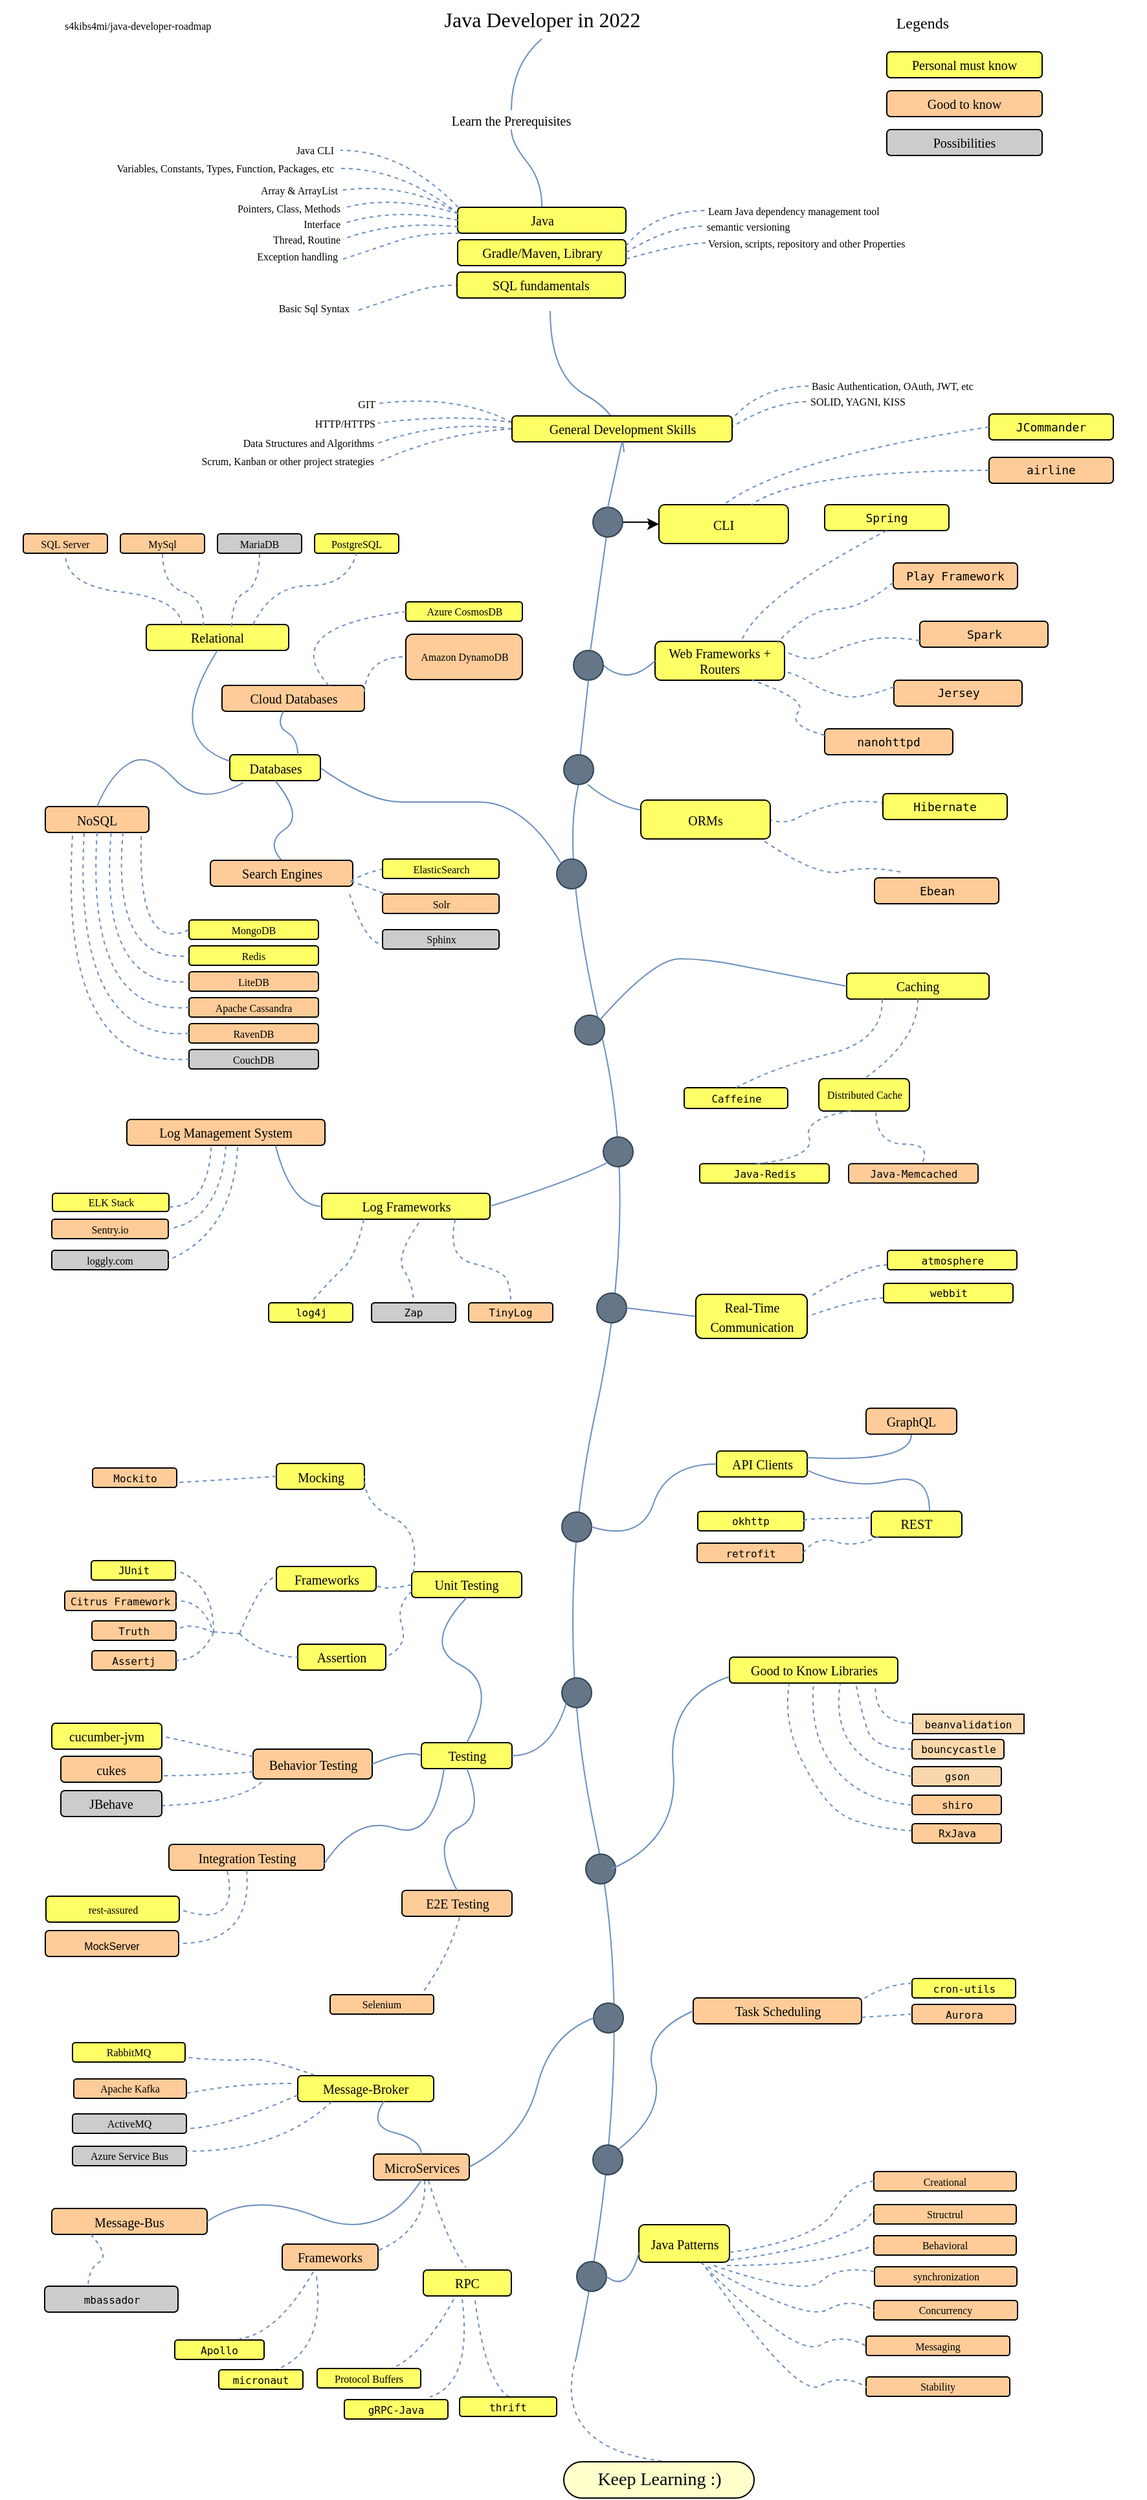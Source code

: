 <mxfile>
    <diagram id="MeNSXRW36sjKSdI7cYYw" name="Page-1">
        <mxGraphModel dx="723" dy="795" grid="1" gridSize="10" guides="1" tooltips="1" connect="1" arrows="1" fold="1" page="1" pageScale="1" pageWidth="850" pageHeight="1100" math="0" shadow="0">
            <root>
                <mxCell id="0"/>
                <mxCell id="1" parent="0"/>
                <mxCell id="NU75y0YXBvxGrzugc1HJ-1" value="Java Developer in 2022" style="text;html=1;strokeColor=none;fillColor=none;align=center;verticalAlign=middle;whiteSpace=wrap;rounded=0;comic=0;fontFamily=Verdana;fontSize=16;fontStyle=0" parent="1" vertex="1">
                    <mxGeometry x="278.5" width="280" height="30" as="geometry"/>
                </mxCell>
                <mxCell id="NU75y0YXBvxGrzugc1HJ-2" value="Legends" style="text;html=1;strokeColor=none;fillColor=none;align=right;verticalAlign=middle;whiteSpace=wrap;rounded=0;comic=0;fontFamily=Verdana;fontSize=12;" parent="1" vertex="1">
                    <mxGeometry x="684" y="8" width="51" height="20" as="geometry"/>
                </mxCell>
                <mxCell id="NU75y0YXBvxGrzugc1HJ-3" value="Personal must know" style="rounded=1;whiteSpace=wrap;html=1;comic=0;fontFamily=Verdana;fontSize=10;fillColor=#FFFF66;" parent="1" vertex="1">
                    <mxGeometry x="685" y="40" width="120" height="20" as="geometry"/>
                </mxCell>
                <mxCell id="NU75y0YXBvxGrzugc1HJ-4" value="Good to know" style="rounded=1;whiteSpace=wrap;html=1;comic=0;fontFamily=Verdana;fontSize=10;fillColor=#FFCC99;" parent="1" vertex="1">
                    <mxGeometry x="685" y="70" width="120" height="20" as="geometry"/>
                </mxCell>
                <mxCell id="NU75y0YXBvxGrzugc1HJ-5" value="Possibilities" style="rounded=1;whiteSpace=wrap;html=1;comic=0;fontFamily=Verdana;fontSize=10;fillColor=#CCCCCC;" parent="1" vertex="1">
                    <mxGeometry x="685" y="100" width="120" height="20" as="geometry"/>
                </mxCell>
                <mxCell id="NU75y0YXBvxGrzugc1HJ-6" value="Learn the Prerequisites" style="text;html=1;strokeColor=none;fillColor=none;align=center;verticalAlign=middle;whiteSpace=wrap;rounded=0;comic=0;fontFamily=Verdana;fontSize=10;fontStyle=0" parent="1" vertex="1">
                    <mxGeometry x="255" y="85" width="280" height="15" as="geometry"/>
                </mxCell>
                <mxCell id="NU75y0YXBvxGrzugc1HJ-7" value="" style="curved=1;endArrow=none;html=1;fontFamily=Verdana;fontSize=10;exitX=0.5;exitY=1;entryX=0.5;entryY=0;endFill=0;fillColor=#dae8fc;strokeColor=#6c8ebf;" parent="1" source="NU75y0YXBvxGrzugc1HJ-6" target="NU75y0YXBvxGrzugc1HJ-9" edge="1">
                    <mxGeometry width="50" height="50" relative="1" as="geometry">
                        <mxPoint x="275" y="180" as="sourcePoint"/>
                        <mxPoint x="365" y="160" as="targetPoint"/>
                        <Array as="points">
                            <mxPoint x="395" y="110"/>
                            <mxPoint x="419" y="140"/>
                        </Array>
                    </mxGeometry>
                </mxCell>
                <mxCell id="NU75y0YXBvxGrzugc1HJ-8" value="" style="curved=1;endArrow=none;html=1;fontFamily=Verdana;fontSize=10;exitX=0.5;exitY=1;entryX=0.5;entryY=0;endFill=0;fillColor=#dae8fc;strokeColor=#6c8ebf;" parent="1" source="NU75y0YXBvxGrzugc1HJ-1" target="NU75y0YXBvxGrzugc1HJ-6" edge="1">
                    <mxGeometry width="50" height="50" relative="1" as="geometry">
                        <mxPoint x="419" y="70" as="sourcePoint"/>
                        <mxPoint x="315" y="180" as="targetPoint"/>
                        <Array as="points">
                            <mxPoint x="395" y="50"/>
                        </Array>
                    </mxGeometry>
                </mxCell>
                <mxCell id="NU75y0YXBvxGrzugc1HJ-9" value="Java" style="rounded=1;whiteSpace=wrap;html=1;comic=0;fontFamily=Verdana;fontSize=10;fillColor=#FFFF66;" parent="1" vertex="1">
                    <mxGeometry x="353.5" y="160" width="130" height="20" as="geometry"/>
                </mxCell>
                <mxCell id="NU75y0YXBvxGrzugc1HJ-10" value="Gradle/Maven, Library" style="rounded=1;whiteSpace=wrap;html=1;comic=0;fontFamily=Verdana;fontSize=10;fillColor=#FFFF66;" parent="1" vertex="1">
                    <mxGeometry x="353.5" y="185" width="130" height="20" as="geometry"/>
                </mxCell>
                <mxCell id="NU75y0YXBvxGrzugc1HJ-11" value="&lt;span&gt;Learn Java dependency management tool&lt;/span&gt;&lt;br&gt;" style="text;html=1;strokeColor=none;fillColor=none;align=left;verticalAlign=middle;whiteSpace=wrap;rounded=0;comic=0;fontFamily=Verdana;fontSize=8;" parent="1" vertex="1">
                    <mxGeometry x="545" y="155" width="260" height="15" as="geometry"/>
                </mxCell>
                <mxCell id="NU75y0YXBvxGrzugc1HJ-12" value="semantic versioning" style="text;html=1;strokeColor=none;fillColor=none;align=left;verticalAlign=middle;whiteSpace=wrap;rounded=0;comic=0;fontFamily=Verdana;fontSize=8;" parent="1" vertex="1">
                    <mxGeometry x="544" y="167" width="260" height="15" as="geometry"/>
                </mxCell>
                <mxCell id="NU75y0YXBvxGrzugc1HJ-13" value="Version, scripts, repository and other Properties" style="text;html=1;strokeColor=none;fillColor=none;align=left;verticalAlign=middle;whiteSpace=wrap;rounded=0;comic=0;fontFamily=Verdana;fontSize=8;" parent="1" vertex="1">
                    <mxGeometry x="545" y="180" width="260" height="15" as="geometry"/>
                </mxCell>
                <mxCell id="NU75y0YXBvxGrzugc1HJ-14" value="" style="curved=1;endArrow=none;html=1;fontFamily=Verdana;fontSize=8;exitX=1;exitY=0.25;entryX=0;entryY=0.5;endFill=0;dashed=1;fillColor=#dae8fc;strokeColor=#6c8ebf;" parent="1" source="NU75y0YXBvxGrzugc1HJ-10" target="NU75y0YXBvxGrzugc1HJ-11" edge="1">
                    <mxGeometry width="50" height="50" relative="1" as="geometry">
                        <mxPoint x="363.5" y="175" as="sourcePoint"/>
                        <mxPoint x="295" y="132.5" as="targetPoint"/>
                        <Array as="points">
                            <mxPoint x="505" y="163"/>
                        </Array>
                    </mxGeometry>
                </mxCell>
                <mxCell id="NU75y0YXBvxGrzugc1HJ-15" value="" style="curved=1;endArrow=none;html=1;fontFamily=Verdana;fontSize=8;exitX=1;exitY=0.5;entryX=0;entryY=0.5;endFill=0;dashed=1;fillColor=#dae8fc;strokeColor=#6c8ebf;" parent="1" source="NU75y0YXBvxGrzugc1HJ-10" target="NU75y0YXBvxGrzugc1HJ-12" edge="1">
                    <mxGeometry width="50" height="50" relative="1" as="geometry">
                        <mxPoint x="493.5" y="175" as="sourcePoint"/>
                        <mxPoint x="555" y="157.5" as="targetPoint"/>
                        <Array as="points">
                            <mxPoint x="515" y="175"/>
                        </Array>
                    </mxGeometry>
                </mxCell>
                <mxCell id="NU75y0YXBvxGrzugc1HJ-16" value="" style="curved=1;endArrow=none;html=1;fontFamily=Verdana;fontSize=8;exitX=1;exitY=0.75;entryX=0;entryY=0.5;endFill=0;dashed=1;fillColor=#dae8fc;strokeColor=#6c8ebf;" parent="1" source="NU75y0YXBvxGrzugc1HJ-10" target="NU75y0YXBvxGrzugc1HJ-13" edge="1">
                    <mxGeometry width="50" height="50" relative="1" as="geometry">
                        <mxPoint x="503.5" y="185" as="sourcePoint"/>
                        <mxPoint x="565" y="167.5" as="targetPoint"/>
                        <Array as="points">
                            <mxPoint x="525" y="188"/>
                        </Array>
                    </mxGeometry>
                </mxCell>
                <mxCell id="NU75y0YXBvxGrzugc1HJ-17" value="Array &amp;amp; ArrayList" style="text;html=1;strokeColor=none;fillColor=none;align=right;verticalAlign=middle;whiteSpace=wrap;rounded=0;comic=0;fontFamily=Verdana;fontSize=8;" parent="1" vertex="1">
                    <mxGeometry x="2.5" y="139.5" width="260" height="15" as="geometry"/>
                </mxCell>
                <mxCell id="NU75y0YXBvxGrzugc1HJ-18" value="Pointers, Class, Methods" style="text;html=1;strokeColor=none;fillColor=none;align=right;verticalAlign=middle;whiteSpace=wrap;rounded=0;comic=0;fontFamily=Verdana;fontSize=8;" parent="1" vertex="1">
                    <mxGeometry x="5" y="153" width="260" height="15" as="geometry"/>
                </mxCell>
                <mxCell id="NU75y0YXBvxGrzugc1HJ-19" value="Interface" style="text;html=1;strokeColor=none;fillColor=none;align=right;verticalAlign=middle;whiteSpace=wrap;rounded=0;comic=0;fontFamily=Verdana;fontSize=8;" parent="1" vertex="1">
                    <mxGeometry x="5" y="165" width="260" height="15" as="geometry"/>
                </mxCell>
                <mxCell id="NU75y0YXBvxGrzugc1HJ-20" value="Thread, Routine" style="text;html=1;strokeColor=none;fillColor=none;align=right;verticalAlign=middle;whiteSpace=wrap;rounded=0;comic=0;fontFamily=Verdana;fontSize=8;" parent="1" vertex="1">
                    <mxGeometry x="5" y="177" width="260" height="15" as="geometry"/>
                </mxCell>
                <mxCell id="NU75y0YXBvxGrzugc1HJ-21" value="" style="curved=1;endArrow=none;html=1;fontFamily=Verdana;fontSize=8;exitX=0;exitY=0.25;entryX=1;entryY=0.5;endFill=0;dashed=1;fillColor=#dae8fc;strokeColor=#6c8ebf;" parent="1" target="NU75y0YXBvxGrzugc1HJ-17" edge="1">
                    <mxGeometry width="50" height="50" relative="1" as="geometry">
                        <mxPoint x="354" y="165" as="sourcePoint"/>
                        <mxPoint x="295" y="107.5" as="targetPoint"/>
                        <Array as="points">
                            <mxPoint x="315" y="140"/>
                        </Array>
                    </mxGeometry>
                </mxCell>
                <mxCell id="NU75y0YXBvxGrzugc1HJ-22" value="" style="curved=1;endArrow=none;html=1;fontFamily=Verdana;fontSize=8;exitX=0;exitY=0.25;entryX=1;entryY=0.5;endFill=0;dashed=1;fillColor=#dae8fc;strokeColor=#6c8ebf;" parent="1" target="NU75y0YXBvxGrzugc1HJ-18" edge="1">
                    <mxGeometry width="50" height="50" relative="1" as="geometry">
                        <mxPoint x="354" y="165" as="sourcePoint"/>
                        <mxPoint x="275" y="157.5" as="targetPoint"/>
                        <Array as="points">
                            <mxPoint x="305" y="150"/>
                        </Array>
                    </mxGeometry>
                </mxCell>
                <mxCell id="NU75y0YXBvxGrzugc1HJ-23" value="" style="curved=1;endArrow=none;html=1;fontFamily=Verdana;fontSize=8;entryX=1;entryY=0.5;endFill=0;dashed=1;exitX=0;exitY=0.5;fillColor=#dae8fc;strokeColor=#6c8ebf;" parent="1" target="NU75y0YXBvxGrzugc1HJ-19" edge="1">
                    <mxGeometry width="50" height="50" relative="1" as="geometry">
                        <mxPoint x="354" y="170" as="sourcePoint"/>
                        <mxPoint x="275" y="170.5" as="targetPoint"/>
                        <Array as="points">
                            <mxPoint x="305" y="160"/>
                        </Array>
                    </mxGeometry>
                </mxCell>
                <mxCell id="NU75y0YXBvxGrzugc1HJ-24" value="" style="curved=1;endArrow=none;html=1;fontFamily=Verdana;fontSize=8;exitX=0;exitY=0.75;entryX=1;entryY=0.5;endFill=0;dashed=1;fillColor=#dae8fc;strokeColor=#6c8ebf;" parent="1" target="NU75y0YXBvxGrzugc1HJ-20" edge="1">
                    <mxGeometry width="50" height="50" relative="1" as="geometry">
                        <mxPoint x="354" y="175" as="sourcePoint"/>
                        <mxPoint x="285" y="180.5" as="targetPoint"/>
                        <Array as="points">
                            <mxPoint x="305" y="170"/>
                        </Array>
                    </mxGeometry>
                </mxCell>
                <mxCell id="NU75y0YXBvxGrzugc1HJ-25" value="GIT" style="text;html=1;strokeColor=none;fillColor=none;align=right;verticalAlign=middle;whiteSpace=wrap;rounded=0;comic=0;fontFamily=Verdana;fontSize=8;" parent="1" vertex="1">
                    <mxGeometry x="32" y="304" width="260" height="15" as="geometry"/>
                </mxCell>
                <mxCell id="NU75y0YXBvxGrzugc1HJ-26" value="HTTP/HTTPS" style="text;html=1;strokeColor=none;fillColor=none;align=right;verticalAlign=middle;whiteSpace=wrap;rounded=0;comic=0;fontFamily=Verdana;fontSize=8;" parent="1" vertex="1">
                    <mxGeometry x="32" y="319" width="260" height="15" as="geometry"/>
                </mxCell>
                <mxCell id="NU75y0YXBvxGrzugc1HJ-27" value="Data Structures and Algorithms" style="text;html=1;strokeColor=none;fillColor=none;align=right;verticalAlign=middle;whiteSpace=wrap;rounded=0;comic=0;fontFamily=Verdana;fontSize=8;" parent="1" vertex="1">
                    <mxGeometry x="31" y="334" width="260" height="15" as="geometry"/>
                </mxCell>
                <mxCell id="NU75y0YXBvxGrzugc1HJ-28" value="" style="curved=1;endArrow=none;html=1;fontFamily=Verdana;fontSize=8;exitX=0;exitY=0.25;entryX=1;entryY=0.5;endFill=0;dashed=1;fillColor=#dae8fc;strokeColor=#6c8ebf;" parent="1" source="NU75y0YXBvxGrzugc1HJ-261" target="NU75y0YXBvxGrzugc1HJ-25" edge="1">
                    <mxGeometry width="50" height="50" relative="1" as="geometry">
                        <mxPoint x="360.5" y="219" as="sourcePoint"/>
                        <mxPoint x="272" y="241.5" as="targetPoint"/>
                        <Array as="points">
                            <mxPoint x="352" y="304"/>
                        </Array>
                    </mxGeometry>
                </mxCell>
                <mxCell id="NU75y0YXBvxGrzugc1HJ-29" value="" style="curved=1;endArrow=none;html=1;fontFamily=Verdana;fontSize=8;exitX=0;exitY=0.25;endFill=0;dashed=1;entryX=1;entryY=0.5;fillColor=#dae8fc;strokeColor=#6c8ebf;" parent="1" source="NU75y0YXBvxGrzugc1HJ-261" target="NU75y0YXBvxGrzugc1HJ-26" edge="1">
                    <mxGeometry width="50" height="50" relative="1" as="geometry">
                        <mxPoint x="395.5" y="354" as="sourcePoint"/>
                        <mxPoint x="302" y="334" as="targetPoint"/>
                        <Array as="points">
                            <mxPoint x="352" y="319"/>
                        </Array>
                    </mxGeometry>
                </mxCell>
                <mxCell id="NU75y0YXBvxGrzugc1HJ-30" value="" style="curved=1;endArrow=none;html=1;fontFamily=Verdana;fontSize=8;exitX=0;exitY=0.5;entryX=1;entryY=0.5;endFill=0;dashed=1;fillColor=#dae8fc;strokeColor=#6c8ebf;" parent="1" source="NU75y0YXBvxGrzugc1HJ-261" edge="1">
                    <mxGeometry width="50" height="50" relative="1" as="geometry">
                        <mxPoint x="395.5" y="366.5" as="sourcePoint"/>
                        <mxPoint x="292" y="342" as="targetPoint"/>
                        <Array as="points">
                            <mxPoint x="342" y="324"/>
                        </Array>
                    </mxGeometry>
                </mxCell>
                <mxCell id="NU75y0YXBvxGrzugc1HJ-31" value="" style="curved=1;endArrow=none;html=1;fontFamily=Verdana;fontSize=8;endFill=0;dashed=1;entryX=0.5;entryY=0;entryDx=0;entryDy=0;fillColor=#dae8fc;strokeColor=#6c8ebf;exitX=0.631;exitY=1.033;exitDx=0;exitDy=0;exitPerimeter=0;" parent="1" source="NU75y0YXBvxGrzugc1HJ-33" target="NU75y0YXBvxGrzugc1HJ-34" edge="1">
                    <mxGeometry width="50" height="50" relative="1" as="geometry">
                        <mxPoint x="664" y="870.5" as="sourcePoint"/>
                        <mxPoint x="694" y="923.5" as="targetPoint"/>
                        <Array as="points">
                            <mxPoint x="677" y="883"/>
                            <mxPoint x="720" y="883"/>
                            <mxPoint x="704" y="913.5"/>
                        </Array>
                    </mxGeometry>
                </mxCell>
                <mxCell id="NU75y0YXBvxGrzugc1HJ-32" value="Caching" style="rounded=1;whiteSpace=wrap;html=1;comic=0;fontFamily=Verdana;fontSize=10;fillColor=#FFFF66;" parent="1" vertex="1">
                    <mxGeometry x="654" y="751.167" width="110" height="20" as="geometry"/>
                </mxCell>
                <mxCell id="NU75y0YXBvxGrzugc1HJ-33" value="Distributed Cache" style="rounded=1;whiteSpace=wrap;html=1;comic=0;fontFamily=Verdana;fontSize=8;fillColor=#FFFF66;" parent="1" vertex="1">
                    <mxGeometry x="632.5" y="832.5" width="70" height="25" as="geometry"/>
                </mxCell>
                <mxCell id="NU75y0YXBvxGrzugc1HJ-34" value="&lt;pre&gt;&lt;span&gt;Java-Memcached&lt;/span&gt;&lt;/pre&gt;" style="rounded=1;whiteSpace=wrap;html=1;comic=0;fontFamily=Verdana;fontSize=8;fillColor=#FFCC99;" parent="1" vertex="1">
                    <mxGeometry x="655.5" y="898.167" width="100" height="15" as="geometry"/>
                </mxCell>
                <mxCell id="NU75y0YXBvxGrzugc1HJ-35" value="&lt;pre&gt;&lt;span&gt;Java-Redis&lt;/span&gt;&lt;/pre&gt;" style="rounded=1;whiteSpace=wrap;html=1;comic=0;fontFamily=Verdana;fontSize=8;fillColor=#FFFF66;" parent="1" vertex="1">
                    <mxGeometry x="540.5" y="898.167" width="100" height="15" as="geometry"/>
                </mxCell>
                <mxCell id="NU75y0YXBvxGrzugc1HJ-36" value="Web Frameworks + Routers" style="rounded=1;whiteSpace=wrap;html=1;comic=0;fontFamily=Verdana;fontSize=10;fillColor=#FFFF66;" parent="1" vertex="1">
                    <mxGeometry x="506" y="495" width="100" height="30" as="geometry"/>
                </mxCell>
                <mxCell id="NU75y0YXBvxGrzugc1HJ-37" value="Databases" style="rounded=1;whiteSpace=wrap;html=1;comic=0;fontFamily=Verdana;fontSize=10;fillColor=#FFFF66;" parent="1" vertex="1">
                    <mxGeometry x="177.5" y="582.5" width="70" height="20" as="geometry"/>
                </mxCell>
                <mxCell id="NU75y0YXBvxGrzugc1HJ-38" value="Relational" style="rounded=1;whiteSpace=wrap;html=1;comic=0;fontFamily=Verdana;fontSize=10;fillColor=#FFFF66;" parent="1" vertex="1">
                    <mxGeometry x="113" y="482" width="110" height="20" as="geometry"/>
                </mxCell>
                <mxCell id="NU75y0YXBvxGrzugc1HJ-39" value="SQL Server" style="rounded=1;whiteSpace=wrap;html=1;comic=0;fontFamily=Verdana;fontSize=8;fillColor=#FFCC99;" parent="1" vertex="1">
                    <mxGeometry x="18" y="412" width="65" height="15" as="geometry"/>
                </mxCell>
                <mxCell id="NU75y0YXBvxGrzugc1HJ-40" value="MySql" style="rounded=1;whiteSpace=wrap;html=1;comic=0;fontFamily=Verdana;fontSize=8;fillColor=#FFCC99;" parent="1" vertex="1">
                    <mxGeometry x="93" y="412" width="65" height="15" as="geometry"/>
                </mxCell>
                <mxCell id="NU75y0YXBvxGrzugc1HJ-41" value="MariaDB" style="rounded=1;whiteSpace=wrap;html=1;comic=0;fontFamily=Verdana;fontSize=8;fillColor=#CCCCCC;" parent="1" vertex="1">
                    <mxGeometry x="168" y="412" width="65" height="15" as="geometry"/>
                </mxCell>
                <mxCell id="NU75y0YXBvxGrzugc1HJ-42" value="PostgreSQL&lt;br&gt;" style="rounded=1;whiteSpace=wrap;html=1;comic=0;fontFamily=Verdana;fontSize=8;fillColor=#FFFF66;" parent="1" vertex="1">
                    <mxGeometry x="243" y="412" width="65" height="15" as="geometry"/>
                </mxCell>
                <mxCell id="NU75y0YXBvxGrzugc1HJ-43" value="Cloud Databases" style="rounded=1;whiteSpace=wrap;html=1;comic=0;fontFamily=Verdana;fontSize=10;fillColor=#FFCC99;" parent="1" vertex="1">
                    <mxGeometry x="171.5" y="529" width="110" height="20" as="geometry"/>
                </mxCell>
                <mxCell id="NU75y0YXBvxGrzugc1HJ-44" value="Azure CosmosDB" style="rounded=1;whiteSpace=wrap;html=1;comic=0;fontFamily=Verdana;fontSize=8;fillColor=#FFFF66;" parent="1" vertex="1">
                    <mxGeometry x="313.5" y="464.5" width="90" height="15" as="geometry"/>
                </mxCell>
                <mxCell id="NU75y0YXBvxGrzugc1HJ-45" value="Amazon DynamoDB" style="rounded=1;whiteSpace=wrap;html=1;comic=0;fontFamily=Verdana;fontSize=8;fillColor=#FFCC99;" parent="1" vertex="1">
                    <mxGeometry x="313.5" y="489.5" width="90" height="35" as="geometry"/>
                </mxCell>
                <mxCell id="NU75y0YXBvxGrzugc1HJ-46" value="Testing" style="rounded=1;whiteSpace=wrap;html=1;comic=0;fontFamily=Verdana;fontSize=10;fillColor=#FFFF66;" parent="1" vertex="1">
                    <mxGeometry x="325.5" y="1345" width="70" height="20" as="geometry"/>
                </mxCell>
                <mxCell id="NU75y0YXBvxGrzugc1HJ-47" value="API Clients&lt;br&gt;" style="rounded=1;whiteSpace=wrap;html=1;comic=0;fontFamily=Verdana;fontSize=10;fillColor=#FFFF66;" parent="1" vertex="1">
                    <mxGeometry x="553.5" y="1119.833" width="70" height="20" as="geometry"/>
                </mxCell>
                <mxCell id="NU75y0YXBvxGrzugc1HJ-48" value="Task Scheduling" style="rounded=1;whiteSpace=wrap;html=1;comic=0;fontFamily=Verdana;fontSize=10;fillColor=#FFCC99;" parent="1" vertex="1">
                    <mxGeometry x="535.5" y="1542" width="130" height="20" as="geometry"/>
                </mxCell>
                <mxCell id="NU75y0YXBvxGrzugc1HJ-49" value="Log Frameworks&lt;br&gt;" style="rounded=1;whiteSpace=wrap;html=1;comic=0;fontFamily=Verdana;fontSize=10;fillColor=#FFFF66;" parent="1" vertex="1">
                    <mxGeometry x="248.5" y="921" width="130" height="20" as="geometry"/>
                </mxCell>
                <mxCell id="NU75y0YXBvxGrzugc1HJ-50" value="NoSQL" style="rounded=1;whiteSpace=wrap;html=1;comic=0;fontFamily=Verdana;fontSize=10;fillColor=#FFCC99;" parent="1" vertex="1">
                    <mxGeometry x="35" y="622.5" width="80" height="20" as="geometry"/>
                </mxCell>
                <mxCell id="NU75y0YXBvxGrzugc1HJ-51" value="" style="curved=1;endArrow=none;html=1;fontFamily=Verdana;fontSize=10;endFill=0;fillColor=#dae8fc;strokeColor=#6c8ebf;exitX=0.5;exitY=1;exitDx=0;exitDy=0;" parent="1" source="NU75y0YXBvxGrzugc1HJ-249" edge="1">
                    <mxGeometry width="50" height="50" relative="1" as="geometry">
                        <mxPoint x="481.211" y="615.343" as="sourcePoint"/>
                        <mxPoint x="445" y="1820" as="targetPoint"/>
                        <Array as="points">
                            <mxPoint x="455" y="560"/>
                            <mxPoint x="435" y="670"/>
                            <mxPoint x="495" y="930"/>
                            <mxPoint x="425" y="1250"/>
                            <mxPoint x="495" y="1580"/>
                        </Array>
                    </mxGeometry>
                </mxCell>
                <mxCell id="NU75y0YXBvxGrzugc1HJ-52" value="" style="curved=1;endArrow=none;html=1;dashed=1;fontFamily=Verdana;fontSize=14;endFill=0;fillColor=#dae8fc;strokeColor=#6c8ebf;" parent="1" edge="1">
                    <mxGeometry width="50" height="50" relative="1" as="geometry">
                        <mxPoint x="445" y="1820" as="sourcePoint"/>
                        <mxPoint x="515" y="1900" as="targetPoint"/>
                        <Array as="points">
                            <mxPoint x="425" y="1890"/>
                        </Array>
                    </mxGeometry>
                </mxCell>
                <mxCell id="NU75y0YXBvxGrzugc1HJ-53" value="Keep Learning :)" style="text;html=1;strokeColor=#000000;fillColor=#FFFFCC;align=center;verticalAlign=middle;whiteSpace=wrap;rounded=1;comic=0;fontFamily=Verdana;fontSize=14;labelBorderColor=none;glass=0;arcSize=50;perimeterSpacing=1;" parent="1" vertex="1">
                    <mxGeometry x="435.5" y="1900" width="147" height="28" as="geometry"/>
                </mxCell>
                <mxCell id="NU75y0YXBvxGrzugc1HJ-54" value="MongoDB" style="rounded=1;whiteSpace=wrap;html=1;comic=0;fontFamily=Verdana;fontSize=8;fillColor=#FFFF66;" parent="1" vertex="1">
                    <mxGeometry x="146" y="710" width="100" height="15" as="geometry"/>
                </mxCell>
                <mxCell id="NU75y0YXBvxGrzugc1HJ-55" value="Redis" style="rounded=1;whiteSpace=wrap;html=1;comic=0;fontFamily=Verdana;fontSize=8;fillColor=#FFFF66;" parent="1" vertex="1">
                    <mxGeometry x="146" y="730" width="100" height="15" as="geometry"/>
                </mxCell>
                <mxCell id="NU75y0YXBvxGrzugc1HJ-56" value="LiteDB" style="rounded=1;whiteSpace=wrap;html=1;comic=0;fontFamily=Verdana;fontSize=8;fillColor=#FFCC99;" parent="1" vertex="1">
                    <mxGeometry x="146" y="750" width="100" height="15" as="geometry"/>
                </mxCell>
                <mxCell id="NU75y0YXBvxGrzugc1HJ-57" value="Apache Cassandra" style="rounded=1;whiteSpace=wrap;html=1;comic=0;fontFamily=Verdana;fontSize=8;fillColor=#FFCC99;" parent="1" vertex="1">
                    <mxGeometry x="146" y="770" width="100" height="15" as="geometry"/>
                </mxCell>
                <mxCell id="NU75y0YXBvxGrzugc1HJ-58" value="RavenDB" style="rounded=1;whiteSpace=wrap;html=1;comic=0;fontFamily=Verdana;fontSize=8;fillColor=#FFCC99;" parent="1" vertex="1">
                    <mxGeometry x="146" y="790" width="100" height="15" as="geometry"/>
                </mxCell>
                <mxCell id="NU75y0YXBvxGrzugc1HJ-59" value="&lt;pre&gt;&lt;span&gt;okhttp&lt;/span&gt;&lt;/pre&gt;" style="rounded=1;whiteSpace=wrap;html=1;comic=0;fontFamily=Verdana;fontSize=8;fillColor=#FFFF66;" parent="1" vertex="1">
                    <mxGeometry x="539" y="1166.5" width="82" height="15" as="geometry"/>
                </mxCell>
                <mxCell id="NU75y0YXBvxGrzugc1HJ-60" value="&lt;pre&gt;log4j&lt;/pre&gt;" style="rounded=1;whiteSpace=wrap;html=1;comic=0;fontFamily=Verdana;fontSize=8;fillColor=#FFFF66;" parent="1" vertex="1">
                    <mxGeometry x="207.5" y="1005.5" width="65" height="15" as="geometry"/>
                </mxCell>
                <mxCell id="NU75y0YXBvxGrzugc1HJ-61" value="&lt;pre&gt;&lt;span&gt;Zap&lt;/span&gt;&lt;/pre&gt;" style="rounded=1;whiteSpace=wrap;html=1;comic=0;fontFamily=Verdana;fontSize=8;fillColor=#CCCCCC;" parent="1" vertex="1">
                    <mxGeometry x="287" y="1005.5" width="65" height="15" as="geometry"/>
                </mxCell>
                <mxCell id="NU75y0YXBvxGrzugc1HJ-62" value="Unit Testing" style="rounded=1;whiteSpace=wrap;html=1;comic=0;fontFamily=Verdana;fontSize=10;fillColor=#FFFF66;" parent="1" vertex="1">
                    <mxGeometry x="318" y="1213" width="85" height="20" as="geometry"/>
                </mxCell>
                <mxCell id="NU75y0YXBvxGrzugc1HJ-63" value="&lt;pre&gt;&lt;span&gt;JUnit&lt;/span&gt;&lt;/pre&gt;" style="rounded=1;whiteSpace=wrap;html=1;comic=0;fontFamily=Verdana;fontSize=8;fillColor=#FFFF66;" parent="1" vertex="1">
                    <mxGeometry x="70.5" y="1204.5" width="65" height="15" as="geometry"/>
                </mxCell>
                <mxCell id="NU75y0YXBvxGrzugc1HJ-64" value="&lt;pre&gt;&lt;span&gt;Citrus Framework&lt;/span&gt;&lt;/pre&gt;" style="rounded=1;whiteSpace=wrap;html=1;comic=0;fontFamily=Verdana;fontSize=8;fillColor=#FFCC99;" parent="1" vertex="1">
                    <mxGeometry x="50" y="1228" width="86" height="15" as="geometry"/>
                </mxCell>
                <mxCell id="NU75y0YXBvxGrzugc1HJ-65" value="&lt;pre&gt;&lt;span&gt;Truth&lt;/span&gt;&lt;/pre&gt;" style="rounded=1;whiteSpace=wrap;html=1;comic=0;fontFamily=Verdana;fontSize=8;fillColor=#FFCC99;" parent="1" vertex="1">
                    <mxGeometry x="71" y="1251" width="65" height="15" as="geometry"/>
                </mxCell>
                <mxCell id="NU75y0YXBvxGrzugc1HJ-66" value="Integration Testing" style="rounded=1;whiteSpace=wrap;html=1;comic=0;fontFamily=Verdana;fontSize=10;fillColor=#FFCC99;" parent="1" vertex="1">
                    <mxGeometry x="130.5" y="1423.5" width="120" height="20" as="geometry"/>
                </mxCell>
                <mxCell id="NU75y0YXBvxGrzugc1HJ-67" value="rest-assured&lt;br&gt;" style="rounded=1;whiteSpace=wrap;html=1;comic=0;fontFamily=Verdana;fontSize=8;fillColor=#FFFF66;" parent="1" vertex="1">
                    <mxGeometry x="35.5" y="1463.5" width="103" height="20" as="geometry"/>
                </mxCell>
                <mxCell id="NU75y0YXBvxGrzugc1HJ-68" value="E2E Testing" style="rounded=1;whiteSpace=wrap;html=1;comic=0;fontFamily=Verdana;fontSize=10;fillColor=#FFCC99;" parent="1" vertex="1">
                    <mxGeometry x="310.5" y="1459" width="85" height="20" as="geometry"/>
                </mxCell>
                <mxCell id="NU75y0YXBvxGrzugc1HJ-70" value="&lt;pre&gt;&lt;span&gt;cron-utils&lt;/span&gt;&lt;/pre&gt;" style="rounded=1;whiteSpace=wrap;html=1;comic=0;fontFamily=Verdana;fontSize=8;fillColor=#FFFF66;" parent="1" vertex="1">
                    <mxGeometry x="704.5" y="1527" width="80" height="15" as="geometry"/>
                </mxCell>
                <mxCell id="NU75y0YXBvxGrzugc1HJ-71" value="&lt;pre&gt;&lt;span&gt;Aurora&lt;/span&gt;&lt;/pre&gt;" style="rounded=1;whiteSpace=wrap;html=1;comic=0;fontFamily=Verdana;fontSize=8;fillColor=#FFCC99;" parent="1" vertex="1">
                    <mxGeometry x="704.5" y="1547" width="80" height="15" as="geometry"/>
                </mxCell>
                <mxCell id="NU75y0YXBvxGrzugc1HJ-72" value="" style="curved=1;endArrow=none;html=1;fontFamily=Verdana;fontSize=10;exitX=0;exitY=0.5;entryX=1;entryY=0.5;endFill=0;fillColor=#dae8fc;strokeColor=#6c8ebf;exitDx=0;exitDy=0;entryDx=0;entryDy=0;" parent="1" source="NU75y0YXBvxGrzugc1HJ-36" target="NU75y0YXBvxGrzugc1HJ-224" edge="1">
                    <mxGeometry width="50" height="50" relative="1" as="geometry">
                        <mxPoint x="351.333" y="624.833" as="sourcePoint"/>
                        <mxPoint x="328" y="724.833" as="targetPoint"/>
                        <Array as="points">
                            <mxPoint x="485" y="530"/>
                        </Array>
                    </mxGeometry>
                </mxCell>
                <mxCell id="NU75y0YXBvxGrzugc1HJ-73" value="" style="ellipse;whiteSpace=wrap;html=1;aspect=fixed;rounded=1;comic=0;strokeColor=#314354;fillColor=#647687;fontFamily=Verdana;fontSize=14;align=center;fontColor=#ffffff;" parent="1" vertex="1">
                    <mxGeometry x="430" y="663" width="23" height="23" as="geometry"/>
                </mxCell>
                <mxCell id="NU75y0YXBvxGrzugc1HJ-74" value="" style="ellipse;whiteSpace=wrap;html=1;aspect=fixed;rounded=1;comic=0;strokeColor=#314354;fillColor=#647687;fontFamily=Verdana;fontSize=14;align=center;fontColor=#ffffff;" parent="1" vertex="1">
                    <mxGeometry x="444" y="783.5" width="23" height="23" as="geometry"/>
                </mxCell>
                <mxCell id="NU75y0YXBvxGrzugc1HJ-75" value="" style="ellipse;whiteSpace=wrap;html=1;aspect=fixed;rounded=1;comic=0;strokeColor=#314354;fillColor=#647687;fontFamily=Verdana;fontSize=14;align=center;fontColor=#ffffff;" parent="1" vertex="1">
                    <mxGeometry x="466" y="877.5" width="23" height="23" as="geometry"/>
                </mxCell>
                <mxCell id="NU75y0YXBvxGrzugc1HJ-76" value="" style="ellipse;whiteSpace=wrap;html=1;aspect=fixed;rounded=1;comic=0;strokeColor=#314354;fillColor=#647687;fontFamily=Verdana;fontSize=14;align=center;fontColor=#ffffff;" parent="1" vertex="1">
                    <mxGeometry x="434" y="1167" width="23" height="23" as="geometry"/>
                </mxCell>
                <mxCell id="NU75y0YXBvxGrzugc1HJ-77" value="" style="ellipse;whiteSpace=wrap;html=1;aspect=fixed;rounded=1;comic=0;strokeColor=#314354;fillColor=#647687;fontFamily=Verdana;fontSize=14;align=center;fontColor=#ffffff;" parent="1" vertex="1">
                    <mxGeometry x="434" y="1295" width="23" height="23" as="geometry"/>
                </mxCell>
                <mxCell id="NU75y0YXBvxGrzugc1HJ-78" value="" style="ellipse;whiteSpace=wrap;html=1;aspect=fixed;rounded=1;comic=0;strokeColor=#314354;fillColor=#647687;fontFamily=Verdana;fontSize=14;align=center;fontColor=#ffffff;" parent="1" vertex="1">
                    <mxGeometry x="458.5" y="1546" width="23" height="23" as="geometry"/>
                </mxCell>
                <mxCell id="NU75y0YXBvxGrzugc1HJ-79" value="" style="curved=1;endArrow=none;html=1;fontFamily=Verdana;fontSize=10;exitX=0;exitY=0;endFill=0;fillColor=#dae8fc;strokeColor=#6c8ebf;exitDx=0;exitDy=0;" parent="1" source="NU75y0YXBvxGrzugc1HJ-73" edge="1">
                    <mxGeometry width="50" height="50" relative="1" as="geometry">
                        <mxPoint x="365.333" y="587" as="sourcePoint"/>
                        <mxPoint x="248" y="593" as="targetPoint"/>
                        <Array as="points">
                            <mxPoint x="405" y="619"/>
                            <mxPoint x="335" y="619"/>
                            <mxPoint x="285" y="619"/>
                        </Array>
                    </mxGeometry>
                </mxCell>
                <mxCell id="NU75y0YXBvxGrzugc1HJ-80" value="" style="curved=1;endArrow=none;html=1;fontFamily=Verdana;fontSize=10;exitX=0;exitY=0.25;endFill=0;entryX=0.5;entryY=1;fillColor=#dae8fc;strokeColor=#6c8ebf;exitDx=0;exitDy=0;" parent="1" source="NU75y0YXBvxGrzugc1HJ-37" target="NU75y0YXBvxGrzugc1HJ-38" edge="1">
                    <mxGeometry width="50" height="50" relative="1" as="geometry">
                        <mxPoint x="-134.167" y="625.833" as="sourcePoint"/>
                        <mxPoint x="59.5" y="567.5" as="targetPoint"/>
                        <Array as="points">
                            <mxPoint x="125" y="570"/>
                        </Array>
                    </mxGeometry>
                </mxCell>
                <mxCell id="NU75y0YXBvxGrzugc1HJ-81" value="" style="curved=1;endArrow=none;html=1;fontFamily=Verdana;fontSize=10;exitX=0.75;exitY=0;endFill=0;fillColor=#dae8fc;strokeColor=#6c8ebf;exitDx=0;exitDy=0;entryX=0.432;entryY=1;entryDx=0;entryDy=0;entryPerimeter=0;" parent="1" source="NU75y0YXBvxGrzugc1HJ-37" target="NU75y0YXBvxGrzugc1HJ-43" edge="1">
                    <mxGeometry width="50" height="50" relative="1" as="geometry">
                        <mxPoint x="-21.667" y="681" as="sourcePoint"/>
                        <mxPoint x="215" y="540" as="targetPoint"/>
                        <Array as="points">
                            <mxPoint x="230" y="570"/>
                            <mxPoint x="213" y="560"/>
                        </Array>
                    </mxGeometry>
                </mxCell>
                <mxCell id="NU75y0YXBvxGrzugc1HJ-82" value="" style="curved=1;endArrow=none;html=1;fontFamily=Verdana;fontSize=10;endFill=0;entryX=0.5;entryY=0;fillColor=#dae8fc;strokeColor=#6c8ebf;exitX=0.15;exitY=1.075;exitDx=0;exitDy=0;entryDx=0;entryDy=0;exitPerimeter=0;" parent="1" source="NU75y0YXBvxGrzugc1HJ-37" target="NU75y0YXBvxGrzugc1HJ-50" edge="1">
                    <mxGeometry width="50" height="50" relative="1" as="geometry">
                        <mxPoint x="-37.5" y="592.5" as="sourcePoint"/>
                        <mxPoint x="-42.5" y="697.5" as="targetPoint"/>
                        <Array as="points">
                            <mxPoint x="155" y="623"/>
                            <mxPoint x="115" y="580"/>
                            <mxPoint x="85" y="598"/>
                        </Array>
                    </mxGeometry>
                </mxCell>
                <mxCell id="NU75y0YXBvxGrzugc1HJ-83" value="" style="curved=1;endArrow=none;html=1;fontFamily=Verdana;fontSize=8;entryX=0.5;entryY=1;endFill=0;dashed=1;exitX=0.25;exitY=0;fillColor=#dae8fc;strokeColor=#6c8ebf;" parent="1" source="NU75y0YXBvxGrzugc1HJ-38" target="NU75y0YXBvxGrzugc1HJ-39" edge="1">
                    <mxGeometry width="50" height="50" relative="1" as="geometry">
                        <mxPoint x="108" y="462" as="sourcePoint"/>
                        <mxPoint x="42.833" y="454.833" as="targetPoint"/>
                        <Array as="points">
                            <mxPoint x="138" y="462"/>
                            <mxPoint x="50" y="452"/>
                        </Array>
                    </mxGeometry>
                </mxCell>
                <mxCell id="NU75y0YXBvxGrzugc1HJ-84" value="" style="curved=1;endArrow=none;html=1;fontFamily=Verdana;fontSize=8;entryX=0.5;entryY=1;endFill=0;dashed=1;exitX=0.4;exitY=0.05;exitPerimeter=0;fillColor=#dae8fc;strokeColor=#6c8ebf;" parent="1" source="NU75y0YXBvxGrzugc1HJ-38" target="NU75y0YXBvxGrzugc1HJ-40" edge="1">
                    <mxGeometry width="50" height="50" relative="1" as="geometry">
                        <mxPoint x="150.333" y="492.333" as="sourcePoint"/>
                        <mxPoint x="60.333" y="437" as="targetPoint"/>
                        <Array as="points">
                            <mxPoint x="158" y="462"/>
                            <mxPoint x="126" y="452"/>
                        </Array>
                    </mxGeometry>
                </mxCell>
                <mxCell id="NU75y0YXBvxGrzugc1HJ-85" value="" style="curved=1;endArrow=none;html=1;fontFamily=Verdana;fontSize=8;entryX=0.5;entryY=1;endFill=0;dashed=1;exitX=0.6;exitY=0.083;exitPerimeter=0;endSize=6;startSize=6;fillColor=#dae8fc;strokeColor=#6c8ebf;" parent="1" source="NU75y0YXBvxGrzugc1HJ-38" target="NU75y0YXBvxGrzugc1HJ-41" edge="1">
                    <mxGeometry width="50" height="50" relative="1" as="geometry">
                        <mxPoint x="178.333" y="492.333" as="sourcePoint"/>
                        <mxPoint x="135.667" y="437" as="targetPoint"/>
                        <Array as="points">
                            <mxPoint x="179" y="462"/>
                            <mxPoint x="200" y="452"/>
                        </Array>
                    </mxGeometry>
                </mxCell>
                <mxCell id="NU75y0YXBvxGrzugc1HJ-86" value="" style="curved=1;endArrow=none;html=1;fontFamily=Verdana;fontSize=8;entryX=0.5;entryY=1;endFill=0;dashed=1;exitX=0.75;exitY=0;fillColor=#dae8fc;strokeColor=#6c8ebf;" parent="1" source="NU75y0YXBvxGrzugc1HJ-38" target="NU75y0YXBvxGrzugc1HJ-42" edge="1">
                    <mxGeometry width="50" height="50" relative="1" as="geometry">
                        <mxPoint x="218" y="472" as="sourcePoint"/>
                        <mxPoint x="210.333" y="437" as="targetPoint"/>
                        <Array as="points">
                            <mxPoint x="210" y="452"/>
                            <mxPoint x="268" y="452"/>
                        </Array>
                    </mxGeometry>
                </mxCell>
                <mxCell id="NU75y0YXBvxGrzugc1HJ-87" value="" style="curved=1;endArrow=none;html=1;fontFamily=Verdana;fontSize=8;entryX=0;entryY=0.5;endFill=0;dashed=1;exitX=0.75;exitY=0;fillColor=#dae8fc;strokeColor=#6c8ebf;" parent="1" source="NU75y0YXBvxGrzugc1HJ-43" target="NU75y0YXBvxGrzugc1HJ-44" edge="1">
                    <mxGeometry width="50" height="50" relative="1" as="geometry">
                        <mxPoint x="198.667" y="504.333" as="sourcePoint"/>
                        <mxPoint x="278.667" y="449" as="targetPoint"/>
                        <Array as="points">
                            <mxPoint x="213.5" y="484.5"/>
                        </Array>
                    </mxGeometry>
                </mxCell>
                <mxCell id="NU75y0YXBvxGrzugc1HJ-88" value="" style="curved=1;endArrow=none;html=1;fontFamily=Verdana;fontSize=8;entryX=0;entryY=0.5;endFill=0;dashed=1;exitX=1;exitY=0.25;fillColor=#dae8fc;strokeColor=#6c8ebf;" parent="1" source="NU75y0YXBvxGrzugc1HJ-43" target="NU75y0YXBvxGrzugc1HJ-45" edge="1">
                    <mxGeometry width="50" height="50" relative="1" as="geometry">
                        <mxPoint x="171.167" y="474.833" as="sourcePoint"/>
                        <mxPoint x="251.167" y="419.5" as="targetPoint"/>
                        <Array as="points">
                            <mxPoint x="283.5" y="506.5"/>
                        </Array>
                    </mxGeometry>
                </mxCell>
                <mxCell id="NU75y0YXBvxGrzugc1HJ-89" value="" style="curved=1;endArrow=none;html=1;fontFamily=Verdana;fontSize=10;entryX=1;entryY=0;endFill=0;exitX=0;exitY=0.5;fillColor=#dae8fc;strokeColor=#6c8ebf;exitDx=0;exitDy=0;entryDx=0;entryDy=0;" parent="1" source="NU75y0YXBvxGrzugc1HJ-32" target="NU75y0YXBvxGrzugc1HJ-74" edge="1">
                    <mxGeometry width="50" height="50" relative="1" as="geometry">
                        <mxPoint x="335" y="750" as="sourcePoint"/>
                        <mxPoint x="377.333" y="747.833" as="targetPoint"/>
                        <Array as="points">
                            <mxPoint x="595" y="750"/>
                            <mxPoint x="545" y="740"/>
                            <mxPoint x="505" y="740"/>
                        </Array>
                    </mxGeometry>
                </mxCell>
                <mxCell id="NU75y0YXBvxGrzugc1HJ-90" value="" style="curved=1;endArrow=none;html=1;fontFamily=Verdana;fontSize=8;endFill=0;dashed=1;exitX=0.5;exitY=1;entryX=0.5;entryY=0;fillColor=#dae8fc;strokeColor=#6c8ebf;" parent="1" source="NU75y0YXBvxGrzugc1HJ-32" target="NU75y0YXBvxGrzugc1HJ-33" edge="1">
                    <mxGeometry width="50" height="50" relative="1" as="geometry">
                        <mxPoint x="676.5" y="896" as="sourcePoint"/>
                        <mxPoint x="614" y="903.5" as="targetPoint"/>
                        <Array as="points">
                            <mxPoint x="709" y="803.5"/>
                        </Array>
                    </mxGeometry>
                </mxCell>
                <mxCell id="NU75y0YXBvxGrzugc1HJ-91" value="" style="curved=1;endArrow=none;html=1;fontFamily=Verdana;fontSize=8;endFill=0;dashed=1;entryX=0.375;entryY=0.994;entryDx=0;entryDy=0;entryPerimeter=0;fillColor=#dae8fc;strokeColor=#6c8ebf;exitX=0.437;exitY=0.011;exitDx=0;exitDy=0;exitPerimeter=0;" parent="1" source="NU75y0YXBvxGrzugc1HJ-35" target="NU75y0YXBvxGrzugc1HJ-33" edge="1">
                    <mxGeometry width="50" height="50" relative="1" as="geometry">
                        <mxPoint x="802.333" y="1066" as="sourcePoint"/>
                        <mxPoint x="713" y="931.214" as="targetPoint"/>
                        <Array as="points">
                            <mxPoint x="630" y="893"/>
                            <mxPoint x="620" y="863"/>
                        </Array>
                    </mxGeometry>
                </mxCell>
                <mxCell id="NU75y0YXBvxGrzugc1HJ-92" value="" style="curved=1;endArrow=none;html=1;fontFamily=Verdana;fontSize=10;exitX=0;exitY=0.5;entryX=1;entryY=0.5;endFill=0;fillColor=#dae8fc;strokeColor=#6c8ebf;exitDx=0;exitDy=0;entryDx=0;entryDy=0;" parent="1" source="NU75y0YXBvxGrzugc1HJ-47" target="NU75y0YXBvxGrzugc1HJ-76" edge="1">
                    <mxGeometry width="50" height="50" relative="1" as="geometry">
                        <mxPoint x="267.833" y="1090.167" as="sourcePoint"/>
                        <mxPoint x="421.833" y="1053.5" as="targetPoint"/>
                        <Array as="points">
                            <mxPoint x="515" y="1130"/>
                            <mxPoint x="495" y="1190"/>
                        </Array>
                    </mxGeometry>
                </mxCell>
                <mxCell id="NU75y0YXBvxGrzugc1HJ-93" value="" style="curved=1;endArrow=none;html=1;fontFamily=Verdana;fontSize=8;endFill=0;dashed=1;exitX=1;exitY=0.5;entryX=0;entryY=0.25;fillColor=#dae8fc;strokeColor=#6c8ebf;" parent="1" source="NU75y0YXBvxGrzugc1HJ-59" target="NU75y0YXBvxGrzugc1HJ-134" edge="1">
                    <mxGeometry width="50" height="50" relative="1" as="geometry">
                        <mxPoint x="533" y="987.167" as="sourcePoint"/>
                        <mxPoint x="540.333" y="927.167" as="targetPoint"/>
                        <Array as="points">
                            <mxPoint x="620.5" y="1172"/>
                            <mxPoint x="660.5" y="1172"/>
                        </Array>
                    </mxGeometry>
                </mxCell>
                <mxCell id="NU75y0YXBvxGrzugc1HJ-94" value="" style="curved=1;endArrow=none;html=1;fontFamily=Verdana;fontSize=8;entryX=0;entryY=0.5;endFill=0;dashed=1;exitX=0.927;exitY=1.142;fillColor=#dae8fc;strokeColor=#6c8ebf;exitDx=0;exitDy=0;exitPerimeter=0;" parent="1" source="NU75y0YXBvxGrzugc1HJ-50" target="NU75y0YXBvxGrzugc1HJ-54" edge="1">
                    <mxGeometry width="50" height="50" relative="1" as="geometry">
                        <mxPoint x="106" y="684.5" as="sourcePoint"/>
                        <mxPoint x="436.333" y="792.167" as="targetPoint"/>
                        <Array as="points">
                            <mxPoint x="106" y="736.5"/>
                        </Array>
                    </mxGeometry>
                </mxCell>
                <mxCell id="NU75y0YXBvxGrzugc1HJ-95" value="" style="curved=1;endArrow=none;html=1;fontFamily=Verdana;fontSize=8;entryX=0;entryY=0.5;endFill=0;dashed=1;exitX=0.635;exitY=1.017;fillColor=#dae8fc;strokeColor=#6c8ebf;exitDx=0;exitDy=0;exitPerimeter=0;" parent="1" source="NU75y0YXBvxGrzugc1HJ-50" target="NU75y0YXBvxGrzugc1HJ-56" edge="1">
                    <mxGeometry width="50" height="50" relative="1" as="geometry">
                        <mxPoint x="86" y="684.5" as="sourcePoint"/>
                        <mxPoint x="156.333" y="746.833" as="targetPoint"/>
                        <Array as="points">
                            <mxPoint x="76" y="764.5"/>
                        </Array>
                    </mxGeometry>
                </mxCell>
                <mxCell id="NU75y0YXBvxGrzugc1HJ-96" value="" style="curved=1;endArrow=none;html=1;fontFamily=Verdana;fontSize=8;entryX=0;entryY=0.5;endFill=0;dashed=1;fillColor=#dae8fc;strokeColor=#6c8ebf;" parent="1" target="NU75y0YXBvxGrzugc1HJ-58" edge="1">
                    <mxGeometry width="50" height="50" relative="1" as="geometry">
                        <mxPoint x="65" y="643" as="sourcePoint"/>
                        <mxPoint x="156.333" y="766.833" as="targetPoint"/>
                        <Array as="points">
                            <mxPoint x="56" y="804.5"/>
                        </Array>
                    </mxGeometry>
                </mxCell>
                <mxCell id="NU75y0YXBvxGrzugc1HJ-97" value="" style="curved=1;endArrow=none;html=1;fontFamily=Verdana;fontSize=8;entryX=0;entryY=0.5;endFill=0;dashed=1;exitX=0.5;exitY=1;fillColor=#dae8fc;strokeColor=#6c8ebf;exitDx=0;exitDy=0;" parent="1" source="NU75y0YXBvxGrzugc1HJ-50" target="NU75y0YXBvxGrzugc1HJ-57" edge="1">
                    <mxGeometry width="50" height="50" relative="1" as="geometry">
                        <mxPoint x="76" y="684.5" as="sourcePoint"/>
                        <mxPoint x="156.333" y="826.833" as="targetPoint"/>
                        <Array as="points">
                            <mxPoint x="66" y="784.5"/>
                        </Array>
                    </mxGeometry>
                </mxCell>
                <mxCell id="NU75y0YXBvxGrzugc1HJ-98" value="" style="curved=1;endArrow=none;html=1;fontFamily=Verdana;fontSize=8;entryX=0;entryY=0.5;endFill=0;dashed=1;exitX=0.75;exitY=1;fillColor=#dae8fc;strokeColor=#6c8ebf;exitDx=0;exitDy=0;" parent="1" source="NU75y0YXBvxGrzugc1HJ-50" target="NU75y0YXBvxGrzugc1HJ-55" edge="1">
                    <mxGeometry width="50" height="50" relative="1" as="geometry">
                        <mxPoint x="96" y="684.5" as="sourcePoint"/>
                        <mxPoint x="156.333" y="786.833" as="targetPoint"/>
                        <Array as="points">
                            <mxPoint x="86" y="744.5"/>
                        </Array>
                    </mxGeometry>
                </mxCell>
                <mxCell id="NU75y0YXBvxGrzugc1HJ-99" value="" style="curved=1;endArrow=none;html=1;fontFamily=Verdana;fontSize=10;exitX=0;exitY=1;entryX=1;entryY=0.5;endFill=0;fillColor=#dae8fc;strokeColor=#6c8ebf;entryDx=0;entryDy=0;exitDx=0;exitDy=0;" parent="1" source="NU75y0YXBvxGrzugc1HJ-75" target="NU75y0YXBvxGrzugc1HJ-49" edge="1">
                    <mxGeometry width="50" height="50" relative="1" as="geometry">
                        <mxPoint x="520.833" y="916.167" as="sourcePoint"/>
                        <mxPoint x="674.833" y="879.5" as="targetPoint"/>
                        <Array as="points">
                            <mxPoint x="445" y="910"/>
                        </Array>
                    </mxGeometry>
                </mxCell>
                <mxCell id="NU75y0YXBvxGrzugc1HJ-100" value="" style="curved=1;endArrow=none;html=1;fontFamily=Verdana;fontSize=8;entryX=0.5;entryY=0;endFill=0;dashed=1;exitX=0.25;exitY=1;fillColor=#dae8fc;strokeColor=#6c8ebf;exitDx=0;exitDy=0;" parent="1" source="NU75y0YXBvxGrzugc1HJ-49" target="NU75y0YXBvxGrzugc1HJ-60" edge="1">
                    <mxGeometry width="50" height="50" relative="1" as="geometry">
                        <mxPoint x="78.167" y="1042.667" as="sourcePoint"/>
                        <mxPoint x="250.833" y="1142.667" as="targetPoint"/>
                        <Array as="points">
                            <mxPoint x="275" y="970"/>
                            <mxPoint x="255" y="988"/>
                        </Array>
                    </mxGeometry>
                </mxCell>
                <mxCell id="NU75y0YXBvxGrzugc1HJ-101" value="" style="curved=1;endArrow=none;html=1;fontFamily=Verdana;fontSize=8;entryX=0.5;entryY=0;endFill=0;dashed=1;exitX=0.578;exitY=1.136;fillColor=#dae8fc;strokeColor=#6c8ebf;exitDx=0;exitDy=0;exitPerimeter=0;" parent="1" source="NU75y0YXBvxGrzugc1HJ-49" target="NU75y0YXBvxGrzugc1HJ-61" edge="1">
                    <mxGeometry width="50" height="50" relative="1" as="geometry">
                        <mxPoint x="259.5" y="982.5" as="sourcePoint"/>
                        <mxPoint x="219.5" y="1042.5" as="targetPoint"/>
                        <Array as="points">
                            <mxPoint x="305" y="970"/>
                            <mxPoint x="319" y="991"/>
                        </Array>
                    </mxGeometry>
                </mxCell>
                <mxCell id="NU75y0YXBvxGrzugc1HJ-102" value="" style="curved=1;endArrow=none;html=1;fontFamily=Verdana;fontSize=10;entryX=1;entryY=0.5;endFill=0;fillColor=#dae8fc;strokeColor=#6c8ebf;entryDx=0;entryDy=0;exitX=0;exitY=1;exitDx=0;exitDy=0;" parent="1" source="NU75y0YXBvxGrzugc1HJ-77" target="NU75y0YXBvxGrzugc1HJ-46" edge="1">
                    <mxGeometry width="50" height="50" relative="1" as="geometry">
                        <mxPoint x="434.014" y="1356.926" as="sourcePoint"/>
                        <mxPoint x="311.667" y="1103.333" as="targetPoint"/>
                        <Array as="points">
                            <mxPoint x="425" y="1355"/>
                        </Array>
                    </mxGeometry>
                </mxCell>
                <mxCell id="NU75y0YXBvxGrzugc1HJ-103" value="" style="curved=1;endArrow=none;html=1;fontFamily=Verdana;fontSize=10;exitX=0.5;exitY=1;entryX=0.5;entryY=0;endFill=0;fillColor=#dae8fc;strokeColor=#6c8ebf;exitDx=0;exitDy=0;" parent="1" source="NU75y0YXBvxGrzugc1HJ-62" target="NU75y0YXBvxGrzugc1HJ-46" edge="1">
                    <mxGeometry width="50" height="50" relative="1" as="geometry">
                        <mxPoint x="446.5" y="1201.167" as="sourcePoint"/>
                        <mxPoint x="543.167" y="1247.833" as="targetPoint"/>
                        <Array as="points">
                            <mxPoint x="325.5" y="1270"/>
                            <mxPoint x="385.5" y="1300"/>
                        </Array>
                    </mxGeometry>
                </mxCell>
                <mxCell id="NU75y0YXBvxGrzugc1HJ-104" value="" style="curved=1;endArrow=none;html=1;fontFamily=Verdana;fontSize=10;exitX=0.5;exitY=1;entryX=0.5;entryY=0;endFill=0;fillColor=#dae8fc;strokeColor=#6c8ebf;entryDx=0;entryDy=0;" parent="1" source="NU75y0YXBvxGrzugc1HJ-46" target="NU75y0YXBvxGrzugc1HJ-68" edge="1">
                    <mxGeometry width="50" height="50" relative="1" as="geometry">
                        <mxPoint x="269.5" y="1213.667" as="sourcePoint"/>
                        <mxPoint x="337.5" y="1477" as="targetPoint"/>
                        <Array as="points">
                            <mxPoint x="375" y="1401"/>
                            <mxPoint x="333" y="1420"/>
                        </Array>
                    </mxGeometry>
                </mxCell>
                <mxCell id="NU75y0YXBvxGrzugc1HJ-105" value="" style="curved=1;endArrow=none;html=1;fontFamily=Verdana;fontSize=10;exitX=0.25;exitY=1;endFill=0;fillColor=#dae8fc;strokeColor=#6c8ebf;exitDx=0;exitDy=0;entryX=1;entryY=0.75;entryDx=0;entryDy=0;" parent="1" source="NU75y0YXBvxGrzugc1HJ-46" target="NU75y0YXBvxGrzugc1HJ-66" edge="1">
                    <mxGeometry width="50" height="50" relative="1" as="geometry">
                        <mxPoint x="279.5" y="1223.667" as="sourcePoint"/>
                        <mxPoint x="245.5" y="1433" as="targetPoint"/>
                        <Array as="points">
                            <mxPoint x="335" y="1421"/>
                            <mxPoint x="275" y="1401"/>
                        </Array>
                    </mxGeometry>
                </mxCell>
                <mxCell id="NU75y0YXBvxGrzugc1HJ-106" value="" style="curved=1;endArrow=none;html=1;fontFamily=Verdana;fontSize=8;entryX=1;entryY=0.5;endFill=0;dashed=1;fillColor=#dae8fc;strokeColor=#6c8ebf;entryDx=0;entryDy=0;" parent="1" target="NU75y0YXBvxGrzugc1HJ-67" edge="1">
                    <mxGeometry width="50" height="50" relative="1" as="geometry">
                        <mxPoint x="175.5" y="1444" as="sourcePoint"/>
                        <mxPoint x="655" y="1502.5" as="targetPoint"/>
                        <Array as="points">
                            <mxPoint x="185.5" y="1490"/>
                        </Array>
                    </mxGeometry>
                </mxCell>
                <mxCell id="NU75y0YXBvxGrzugc1HJ-107" value="" style="curved=1;endArrow=none;html=1;fontFamily=Verdana;fontSize=8;endFill=0;dashed=1;fillColor=#dae8fc;strokeColor=#6c8ebf;entryX=1;entryY=0.5;entryDx=0;entryDy=0;" parent="1" target="NU75y0YXBvxGrzugc1HJ-63" edge="1">
                    <mxGeometry width="50" height="50" relative="1" as="geometry">
                        <mxPoint x="165" y="1260" as="sourcePoint"/>
                        <mxPoint x="133" y="1190.5" as="targetPoint"/>
                        <Array as="points">
                            <mxPoint x="165" y="1221"/>
                        </Array>
                    </mxGeometry>
                </mxCell>
                <mxCell id="NU75y0YXBvxGrzugc1HJ-108" value="" style="curved=1;endArrow=none;html=1;fontFamily=Verdana;fontSize=8;entryX=1;entryY=0.5;endFill=0;dashed=1;fillColor=#dae8fc;strokeColor=#6c8ebf;entryDx=0;entryDy=0;" parent="1" target="NU75y0YXBvxGrzugc1HJ-65" edge="1">
                    <mxGeometry width="50" height="50" relative="1" as="geometry">
                        <mxPoint x="165" y="1260" as="sourcePoint"/>
                        <mxPoint x="803" y="1246.167" as="targetPoint"/>
                        <Array as="points">
                            <mxPoint x="145" y="1251"/>
                        </Array>
                    </mxGeometry>
                </mxCell>
                <mxCell id="NU75y0YXBvxGrzugc1HJ-110" value="" style="curved=1;endArrow=none;html=1;fontFamily=Verdana;fontSize=10;endFill=0;fillColor=#dae8fc;strokeColor=#6c8ebf;entryX=1;entryY=0;entryDx=0;entryDy=0;exitX=0;exitY=0.5;exitDx=0;exitDy=0;" parent="1" source="NU75y0YXBvxGrzugc1HJ-48" target="NU75y0YXBvxGrzugc1HJ-162" edge="1">
                    <mxGeometry width="50" height="50" relative="1" as="geometry">
                        <mxPoint x="505" y="1590" as="sourcePoint"/>
                        <mxPoint x="445" y="1500" as="targetPoint"/>
                        <Array as="points">
                            <mxPoint x="495" y="1570"/>
                            <mxPoint x="515" y="1630"/>
                        </Array>
                    </mxGeometry>
                </mxCell>
                <mxCell id="NU75y0YXBvxGrzugc1HJ-111" value="" style="curved=1;endArrow=none;html=1;fontFamily=Verdana;fontSize=8;endFill=0;dashed=1;exitX=0;exitY=0.25;fillColor=#dae8fc;strokeColor=#6c8ebf;exitDx=0;exitDy=0;" parent="1" source="NU75y0YXBvxGrzugc1HJ-70" edge="1">
                    <mxGeometry width="50" height="50" relative="1" as="geometry">
                        <mxPoint x="639.167" y="1655" as="sourcePoint"/>
                        <mxPoint x="665" y="1544" as="targetPoint"/>
                        <Array as="points">
                            <mxPoint x="685" y="1531"/>
                        </Array>
                    </mxGeometry>
                </mxCell>
                <mxCell id="NU75y0YXBvxGrzugc1HJ-112" value="" style="curved=1;endArrow=none;html=1;fontFamily=Verdana;fontSize=8;endFill=0;dashed=1;exitX=0;exitY=0.5;fillColor=#dae8fc;strokeColor=#6c8ebf;exitDx=0;exitDy=0;entryX=1;entryY=0.75;entryDx=0;entryDy=0;" parent="1" source="NU75y0YXBvxGrzugc1HJ-71" target="NU75y0YXBvxGrzugc1HJ-48" edge="1">
                    <mxGeometry width="50" height="50" relative="1" as="geometry">
                        <mxPoint x="622" y="1598.333" as="sourcePoint"/>
                        <mxPoint x="685" y="1560" as="targetPoint"/>
                        <Array as="points"/>
                    </mxGeometry>
                </mxCell>
                <mxCell id="NU75y0YXBvxGrzugc1HJ-113" value="" style="shape=image;html=1;verticalAlign=top;verticalLabelPosition=bottom;labelBackgroundColor=#ffffff;imageAspect=0;aspect=fixed;image=https://cdn1.iconfinder.com/data/icons/logotypes/32/github-128.png;rounded=1;glass=0;comic=0;strokeColor=#000000;fillColor=#FFFFFF;fontFamily=Verdana;fontSize=14;align=center;" parent="1" vertex="1">
                    <mxGeometry x="25" y="10" width="20" height="20" as="geometry"/>
                </mxCell>
                <mxCell id="NU75y0YXBvxGrzugc1HJ-114" value="s4kibs4mi/java-developer-roadmap" style="text;html=1;strokeColor=none;fillColor=none;align=left;verticalAlign=middle;whiteSpace=wrap;rounded=0;comic=0;fontFamily=Verdana;fontSize=8;" parent="1" vertex="1">
                    <mxGeometry x="47.5" y="12.5" width="260" height="15" as="geometry"/>
                </mxCell>
                <mxCell id="NU75y0YXBvxGrzugc1HJ-115" value="" style="curved=1;endArrow=none;html=1;fontFamily=Verdana;fontSize=8;exitX=0;exitY=0.5;entryX=1;entryY=0.5;endFill=0;dashed=1;fillColor=#dae8fc;strokeColor=#6c8ebf;" parent="1" source="NU75y0YXBvxGrzugc1HJ-261" edge="1">
                    <mxGeometry width="50" height="50" relative="1" as="geometry">
                        <mxPoint x="405.667" y="354.333" as="sourcePoint"/>
                        <mxPoint x="292.19" y="356.524" as="targetPoint"/>
                        <Array as="points">
                            <mxPoint x="342" y="334"/>
                        </Array>
                    </mxGeometry>
                </mxCell>
                <mxCell id="NU75y0YXBvxGrzugc1HJ-116" value="Good to Know Libraries" style="rounded=1;whiteSpace=wrap;html=1;comic=0;fontFamily=Verdana;fontSize=10;fillColor=#FFFF66;" parent="1" vertex="1">
                    <mxGeometry x="563.5" y="1279" width="130" height="20" as="geometry"/>
                </mxCell>
                <mxCell id="NU75y0YXBvxGrzugc1HJ-117" value="&lt;pre&gt;&lt;span&gt;beanvalidation&lt;/span&gt;&lt;/pre&gt;" style="rounded=1;whiteSpace=wrap;html=1;comic=0;fontFamily=Verdana;fontSize=8;fillColor=#fad7ac;strokeColor=#000000;arcSize=0;" parent="1" vertex="1">
                    <mxGeometry x="705" y="1323" width="86" height="15" as="geometry"/>
                </mxCell>
                <mxCell id="NU75y0YXBvxGrzugc1HJ-118" value="&lt;pre&gt;&lt;span&gt;bouncycastle&lt;/span&gt;&lt;/pre&gt;" style="rounded=1;whiteSpace=wrap;html=1;comic=0;fontFamily=Verdana;fontSize=8;fillColor=#fad7ac;strokeColor=#000000;" parent="1" vertex="1">
                    <mxGeometry x="704.5" y="1342.5" width="71" height="15" as="geometry"/>
                </mxCell>
                <mxCell id="NU75y0YXBvxGrzugc1HJ-119" value="&lt;pre&gt;&lt;span&gt;gson&lt;/span&gt;&lt;/pre&gt;" style="rounded=1;whiteSpace=wrap;html=1;comic=0;fontFamily=Verdana;fontSize=8;fillColor=#fad7ac;strokeColor=#000000;" parent="1" vertex="1">
                    <mxGeometry x="704.5" y="1363.5" width="69" height="15" as="geometry"/>
                </mxCell>
                <mxCell id="NU75y0YXBvxGrzugc1HJ-120" value="&lt;pre&gt;&lt;span&gt;shiro&lt;/span&gt;&lt;/pre&gt;" style="rounded=1;whiteSpace=wrap;html=1;comic=0;fontFamily=Verdana;fontSize=8;fillColor=#FFCC99;" parent="1" vertex="1">
                    <mxGeometry x="704.5" y="1385.5" width="69" height="15" as="geometry"/>
                </mxCell>
                <mxCell id="NU75y0YXBvxGrzugc1HJ-121" value="" style="ellipse;whiteSpace=wrap;html=1;aspect=fixed;rounded=1;comic=0;strokeColor=#314354;fillColor=#647687;fontFamily=Verdana;fontSize=14;align=center;fontColor=#ffffff;" parent="1" vertex="1">
                    <mxGeometry x="452.5" y="1431" width="23" height="23" as="geometry"/>
                </mxCell>
                <mxCell id="NU75y0YXBvxGrzugc1HJ-122" value="" style="curved=1;endArrow=none;html=1;fontFamily=Verdana;fontSize=10;exitX=0;exitY=0.75;endFill=0;fillColor=#dae8fc;strokeColor=#6c8ebf;exitDx=0;exitDy=0;entryX=0.848;entryY=0.5;entryDx=0;entryDy=0;entryPerimeter=0;" parent="1" source="NU75y0YXBvxGrzugc1HJ-116" target="NU75y0YXBvxGrzugc1HJ-121" edge="1">
                    <mxGeometry width="50" height="50" relative="1" as="geometry">
                        <mxPoint x="285" y="1270.5" as="sourcePoint"/>
                        <mxPoint x="465" y="1365" as="targetPoint"/>
                        <Array as="points">
                            <mxPoint x="515" y="1310"/>
                            <mxPoint x="525" y="1420"/>
                        </Array>
                    </mxGeometry>
                </mxCell>
                <mxCell id="NU75y0YXBvxGrzugc1HJ-123" value="" style="curved=1;endArrow=none;html=1;fontFamily=Verdana;fontSize=8;endFill=0;dashed=1;entryX=0.867;entryY=1.016;fillColor=#dae8fc;strokeColor=#6c8ebf;entryDx=0;entryDy=0;entryPerimeter=0;" parent="1" target="NU75y0YXBvxGrzugc1HJ-116" edge="1">
                    <mxGeometry width="50" height="50" relative="1" as="geometry">
                        <mxPoint x="705" y="1330" as="sourcePoint"/>
                        <mxPoint x="750.793" y="1283.724" as="targetPoint"/>
                        <Array as="points">
                            <mxPoint x="675" y="1330"/>
                        </Array>
                    </mxGeometry>
                </mxCell>
                <mxCell id="NU75y0YXBvxGrzugc1HJ-124" value="" style="curved=1;endArrow=none;html=1;fontFamily=Verdana;fontSize=8;endFill=0;dashed=1;exitX=0;exitY=0.5;entryX=0.75;entryY=1;fillColor=#dae8fc;strokeColor=#6c8ebf;entryDx=0;entryDy=0;exitDx=0;exitDy=0;" parent="1" source="NU75y0YXBvxGrzugc1HJ-118" target="NU75y0YXBvxGrzugc1HJ-116" edge="1">
                    <mxGeometry width="50" height="50" relative="1" as="geometry">
                        <mxPoint x="585.5" y="1316.5" as="sourcePoint"/>
                        <mxPoint x="680.5" y="1290" as="targetPoint"/>
                        <Array as="points">
                            <mxPoint x="675" y="1350"/>
                            <mxPoint x="665" y="1320"/>
                        </Array>
                    </mxGeometry>
                </mxCell>
                <mxCell id="NU75y0YXBvxGrzugc1HJ-125" value="" style="curved=1;endArrow=none;html=1;fontFamily=Verdana;fontSize=8;endFill=0;dashed=1;exitX=0;exitY=0.5;entryX=0.658;entryY=1.016;fillColor=#dae8fc;strokeColor=#6c8ebf;entryDx=0;entryDy=0;entryPerimeter=0;exitDx=0;exitDy=0;" parent="1" source="NU75y0YXBvxGrzugc1HJ-119" target="NU75y0YXBvxGrzugc1HJ-116" edge="1">
                    <mxGeometry width="50" height="50" relative="1" as="geometry">
                        <mxPoint x="585.5" y="1336.5" as="sourcePoint"/>
                        <mxPoint x="703" y="1279.5" as="targetPoint"/>
                        <Array as="points">
                            <mxPoint x="640" y="1360"/>
                        </Array>
                    </mxGeometry>
                </mxCell>
                <mxCell id="NU75y0YXBvxGrzugc1HJ-126" value="" style="curved=1;endArrow=none;html=1;fontFamily=Verdana;fontSize=8;endFill=0;dashed=1;exitX=0;exitY=0.5;entryX=0.5;entryY=1;fillColor=#dae8fc;strokeColor=#6c8ebf;entryDx=0;entryDy=0;exitDx=0;exitDy=0;" parent="1" source="NU75y0YXBvxGrzugc1HJ-120" target="NU75y0YXBvxGrzugc1HJ-116" edge="1">
                    <mxGeometry width="50" height="50" relative="1" as="geometry">
                        <mxPoint x="595.5" y="1346.5" as="sourcePoint"/>
                        <mxPoint x="724" y="1299.5" as="targetPoint"/>
                        <Array as="points">
                            <mxPoint x="665" y="1390"/>
                            <mxPoint x="625" y="1340"/>
                        </Array>
                    </mxGeometry>
                </mxCell>
                <mxCell id="NU75y0YXBvxGrzugc1HJ-127" value="" style="ellipse;whiteSpace=wrap;html=1;aspect=fixed;rounded=1;comic=0;strokeColor=#314354;fillColor=#647687;fontFamily=Verdana;fontSize=14;align=center;fontColor=#ffffff;" parent="1" vertex="1">
                    <mxGeometry x="445.5" y="1745.5" width="23" height="23" as="geometry"/>
                </mxCell>
                <mxCell id="NU75y0YXBvxGrzugc1HJ-128" value="Java Patterns" style="rounded=1;whiteSpace=wrap;html=1;comic=0;fontFamily=Verdana;fontSize=10;fillColor=#FFFF66;" parent="1" vertex="1">
                    <mxGeometry x="493.5" y="1717" width="70" height="29" as="geometry"/>
                </mxCell>
                <mxCell id="NU75y0YXBvxGrzugc1HJ-129" style="edgeStyle=orthogonalEdgeStyle;rounded=0;html=1;exitX=1;exitY=1;entryX=1;entryY=1;endArrow=none;endFill=0;jettySize=auto;orthogonalLoop=1;strokeColor=#000000;fillColor=#FFFFFF;fontFamily=Verdana;fontSize=8;" parent="1" edge="1">
                    <mxGeometry relative="1" as="geometry">
                        <mxPoint x="485" y="971" as="sourcePoint"/>
                        <mxPoint x="485" y="971" as="targetPoint"/>
                    </mxGeometry>
                </mxCell>
                <mxCell id="NU75y0YXBvxGrzugc1HJ-130" value="&lt;pre&gt;&lt;span&gt;Caffeine&lt;/span&gt;&lt;/pre&gt;" style="rounded=1;whiteSpace=wrap;html=1;comic=0;fontFamily=Verdana;fontSize=8;fillColor=#FFFF66;" parent="1" vertex="1">
                    <mxGeometry x="528.5" y="839.5" width="80" height="16" as="geometry"/>
                </mxCell>
                <mxCell id="NU75y0YXBvxGrzugc1HJ-131" value="" style="curved=1;endArrow=none;html=1;fontFamily=Verdana;fontSize=8;endFill=0;dashed=1;exitX=0;exitY=0.5;entryX=0.354;entryY=1.05;fillColor=#dae8fc;strokeColor=#6c8ebf;entryDx=0;entryDy=0;entryPerimeter=0;exitDx=0;exitDy=0;" parent="1" target="NU75y0YXBvxGrzugc1HJ-116" edge="1">
                    <mxGeometry width="50" height="50" relative="1" as="geometry">
                        <mxPoint x="705" y="1413" as="sourcePoint"/>
                        <mxPoint x="729.5" y="1290.5" as="targetPoint"/>
                        <Array as="points">
                            <mxPoint x="665" y="1410"/>
                            <mxPoint x="635" y="1390"/>
                            <mxPoint x="605" y="1330"/>
                        </Array>
                    </mxGeometry>
                </mxCell>
                <mxCell id="NU75y0YXBvxGrzugc1HJ-132" value="" style="curved=1;endArrow=none;html=1;fontFamily=Verdana;fontSize=8;endFill=0;dashed=1;exitX=0.25;exitY=1;entryX=0.5;entryY=0;fillColor=#dae8fc;strokeColor=#6c8ebf;" parent="1" source="NU75y0YXBvxGrzugc1HJ-32" target="NU75y0YXBvxGrzugc1HJ-130" edge="1">
                    <mxGeometry width="50" height="50" relative="1" as="geometry">
                        <mxPoint x="739" y="818.5" as="sourcePoint"/>
                        <mxPoint x="624" y="836" as="targetPoint"/>
                        <Array as="points">
                            <mxPoint x="682" y="803.5"/>
                            <mxPoint x="600" y="823"/>
                        </Array>
                    </mxGeometry>
                </mxCell>
                <mxCell id="NU75y0YXBvxGrzugc1HJ-133" value="Creational&lt;br&gt;" style="rounded=1;whiteSpace=wrap;html=1;comic=0;fontFamily=Verdana;fontSize=8;fillColor=#FFCC99;strokeColor=#000000;" parent="1" vertex="1">
                    <mxGeometry x="675" y="1676" width="110" height="15" as="geometry"/>
                </mxCell>
                <mxCell id="NU75y0YXBvxGrzugc1HJ-134" value="REST" style="rounded=1;whiteSpace=wrap;html=1;comic=0;fontFamily=Verdana;fontSize=10;fillColor=#FFFF66;" parent="1" vertex="1">
                    <mxGeometry x="673" y="1166.333" width="70" height="20" as="geometry"/>
                </mxCell>
                <mxCell id="NU75y0YXBvxGrzugc1HJ-135" value="" style="curved=1;endArrow=none;html=1;fontFamily=Verdana;fontSize=10;exitX=1;exitY=0.75;endFill=0;fillColor=#dae8fc;strokeColor=#6c8ebf;exitDx=0;exitDy=0;" parent="1" source="NU75y0YXBvxGrzugc1HJ-47" edge="1">
                    <mxGeometry width="50" height="50" relative="1" as="geometry">
                        <mxPoint x="883" y="1143" as="sourcePoint"/>
                        <mxPoint x="718" y="1166" as="targetPoint"/>
                        <Array as="points">
                            <mxPoint x="658" y="1150"/>
                            <mxPoint x="718" y="1136"/>
                        </Array>
                    </mxGeometry>
                </mxCell>
                <mxCell id="NU75y0YXBvxGrzugc1HJ-136" value="" style="curved=1;endArrow=none;html=1;fontFamily=Verdana;fontSize=10;exitX=1;exitY=0.25;entryX=0.5;entryY=1;endFill=0;fillColor=#dae8fc;strokeColor=#6c8ebf;entryDx=0;entryDy=0;exitDx=0;exitDy=0;" parent="1" source="NU75y0YXBvxGrzugc1HJ-47" target="NU75y0YXBvxGrzugc1HJ-149" edge="1">
                    <mxGeometry width="50" height="50" relative="1" as="geometry">
                        <mxPoint x="830.5" y="1153" as="sourcePoint"/>
                        <mxPoint x="753" y="1200" as="targetPoint"/>
                        <Array as="points">
                            <mxPoint x="704.5" y="1129.5"/>
                        </Array>
                    </mxGeometry>
                </mxCell>
                <mxCell id="NU75y0YXBvxGrzugc1HJ-137" value="" style="curved=1;endArrow=none;html=1;fontFamily=Verdana;fontSize=8;endFill=0;dashed=1;exitX=0;exitY=0.5;fillColor=#dae8fc;strokeColor=#6c8ebf;exitDx=0;exitDy=0;" parent="1" source="NU75y0YXBvxGrzugc1HJ-133" edge="1">
                    <mxGeometry width="50" height="50" relative="1" as="geometry">
                        <mxPoint x="412.833" y="1682.833" as="sourcePoint"/>
                        <mxPoint x="563.5" y="1738.5" as="targetPoint"/>
                        <Array as="points">
                            <mxPoint x="657.5" y="1684.5"/>
                            <mxPoint x="631.5" y="1728.5"/>
                        </Array>
                    </mxGeometry>
                </mxCell>
                <mxCell id="NU75y0YXBvxGrzugc1HJ-138" value="&lt;pre&gt;&lt;span&gt;RxJava&lt;/span&gt;&lt;/pre&gt;" style="rounded=1;whiteSpace=wrap;html=1;comic=0;fontFamily=Verdana;fontSize=8;fillColor=#FFCC99;" parent="1" vertex="1">
                    <mxGeometry x="704.5" y="1407.5" width="69" height="15" as="geometry"/>
                </mxCell>
                <mxCell id="NU75y0YXBvxGrzugc1HJ-139" value="Exception handling" style="text;html=1;strokeColor=none;fillColor=none;align=right;verticalAlign=middle;whiteSpace=wrap;rounded=0;comic=0;fontFamily=Verdana;fontSize=8;" parent="1" vertex="1">
                    <mxGeometry x="5" y="190" width="258" height="15" as="geometry"/>
                </mxCell>
                <mxCell id="NU75y0YXBvxGrzugc1HJ-140" value="" style="curved=1;endArrow=none;html=1;fontFamily=Verdana;fontSize=8;endFill=0;dashed=1;fillColor=#dae8fc;strokeColor=#6c8ebf;" parent="1" edge="1">
                    <mxGeometry width="50" height="50" relative="1" as="geometry">
                        <mxPoint x="355" y="180" as="sourcePoint"/>
                        <mxPoint x="265" y="200" as="targetPoint"/>
                        <Array as="points">
                            <mxPoint x="325" y="180"/>
                            <mxPoint x="295" y="190"/>
                        </Array>
                    </mxGeometry>
                </mxCell>
                <mxCell id="NU75y0YXBvxGrzugc1HJ-141" value="" style="curved=1;endArrow=none;html=1;fontFamily=Verdana;fontSize=10;exitX=0.5;exitY=1;endFill=0;exitDx=0;exitDy=0;entryX=0.5;entryY=0;entryDx=0;entryDy=0;fillColor=#dae8fc;strokeColor=#6c8ebf;" parent="1" source="NU75y0YXBvxGrzugc1HJ-37" target="NU75y0YXBvxGrzugc1HJ-142" edge="1">
                    <mxGeometry width="50" height="50" relative="1" as="geometry">
                        <mxPoint x="-17.5" y="605" as="sourcePoint"/>
                        <mxPoint x="99.5" y="667.5" as="targetPoint"/>
                        <Array as="points">
                            <mxPoint x="235" y="630"/>
                            <mxPoint x="205" y="650"/>
                        </Array>
                    </mxGeometry>
                </mxCell>
                <mxCell id="NU75y0YXBvxGrzugc1HJ-142" value="Search Engines" style="rounded=1;whiteSpace=wrap;html=1;comic=0;fontFamily=Verdana;fontSize=10;fillColor=#FFCC99;" parent="1" vertex="1">
                    <mxGeometry x="162.5" y="664" width="110" height="20" as="geometry"/>
                </mxCell>
                <mxCell id="NU75y0YXBvxGrzugc1HJ-143" value="" style="curved=1;endArrow=none;html=1;fontFamily=Verdana;fontSize=8;endFill=0;dashed=1;fillColor=#dae8fc;strokeColor=#6c8ebf;" parent="1" target="NU75y0YXBvxGrzugc1HJ-144" edge="1">
                    <mxGeometry width="50" height="50" relative="1" as="geometry">
                        <mxPoint x="271" y="680" as="sourcePoint"/>
                        <mxPoint x="365.5" y="664" as="targetPoint"/>
                        <Array as="points">
                            <mxPoint x="285.5" y="670.5"/>
                            <mxPoint x="335.5" y="663"/>
                        </Array>
                    </mxGeometry>
                </mxCell>
                <mxCell id="NU75y0YXBvxGrzugc1HJ-144" value="ElasticSearch" style="rounded=1;whiteSpace=wrap;html=1;comic=0;fontFamily=Verdana;fontSize=8;fillColor=#FFFF66;" parent="1" vertex="1">
                    <mxGeometry x="295.5" y="663" width="90" height="15" as="geometry"/>
                </mxCell>
                <mxCell id="NU75y0YXBvxGrzugc1HJ-145" value="" style="curved=1;endArrow=none;html=1;fontFamily=Verdana;fontSize=8;endFill=0;dashed=1;entryX=0.1;entryY=0.167;entryDx=0;entryDy=0;entryPerimeter=0;fillColor=#dae8fc;strokeColor=#6c8ebf;" parent="1" target="NU75y0YXBvxGrzugc1HJ-146" edge="1">
                    <mxGeometry width="50" height="50" relative="1" as="geometry">
                        <mxPoint x="271" y="680" as="sourcePoint"/>
                        <mxPoint x="355.5" y="698.5" as="targetPoint"/>
                        <Array as="points"/>
                    </mxGeometry>
                </mxCell>
                <mxCell id="NU75y0YXBvxGrzugc1HJ-146" value="Solr" style="rounded=1;whiteSpace=wrap;html=1;comic=0;fontFamily=Verdana;fontSize=8;fillColor=#FFCC99;" parent="1" vertex="1">
                    <mxGeometry x="295.5" y="690" width="90" height="15" as="geometry"/>
                </mxCell>
                <mxCell id="NU75y0YXBvxGrzugc1HJ-147" value="" style="curved=1;endArrow=none;html=1;fontFamily=Verdana;fontSize=8;endFill=0;dashed=1;entryX=0;entryY=0.75;entryDx=0;entryDy=0;fillColor=#dae8fc;strokeColor=#6c8ebf;" parent="1" target="NU75y0YXBvxGrzugc1HJ-148" edge="1">
                    <mxGeometry width="50" height="50" relative="1" as="geometry">
                        <mxPoint x="270" y="690" as="sourcePoint"/>
                        <mxPoint x="335.5" y="737.5" as="targetPoint"/>
                        <Array as="points">
                            <mxPoint x="283" y="729"/>
                        </Array>
                    </mxGeometry>
                </mxCell>
                <mxCell id="NU75y0YXBvxGrzugc1HJ-148" value="Sphinx" style="rounded=1;whiteSpace=wrap;html=1;comic=0;fontFamily=Verdana;fontSize=8;fillColor=#CCCCCC;" parent="1" vertex="1">
                    <mxGeometry x="295.5" y="717.5" width="90" height="15" as="geometry"/>
                </mxCell>
                <mxCell id="NU75y0YXBvxGrzugc1HJ-149" value="GraphQL" style="rounded=1;whiteSpace=wrap;html=1;comic=0;fontFamily=Verdana;fontSize=10;fillColor=#FFCC99;" parent="1" vertex="1">
                    <mxGeometry x="669" y="1086.833" width="70" height="20" as="geometry"/>
                </mxCell>
                <mxCell id="NU75y0YXBvxGrzugc1HJ-150" value="MicroServices" style="rounded=1;whiteSpace=wrap;html=1;comic=0;fontFamily=Verdana;fontSize=10;fillColor=#FFCC99;" parent="1" vertex="1">
                    <mxGeometry x="288.5" y="1662.5" width="74" height="20" as="geometry"/>
                </mxCell>
                <mxCell id="NU75y0YXBvxGrzugc1HJ-151" value="Message-Broker" style="rounded=1;whiteSpace=wrap;html=1;comic=0;fontFamily=Verdana;fontSize=10;fillColor=#FFFF66;" parent="1" vertex="1">
                    <mxGeometry x="230" y="1602" width="105" height="20" as="geometry"/>
                </mxCell>
                <mxCell id="NU75y0YXBvxGrzugc1HJ-152" value="RabbitMQ" style="rounded=1;whiteSpace=wrap;html=1;comic=0;fontFamily=Verdana;fontSize=8;fillColor=#FFFF66;" parent="1" vertex="1">
                    <mxGeometry x="56" y="1576.5" width="87" height="15" as="geometry"/>
                </mxCell>
                <mxCell id="NU75y0YXBvxGrzugc1HJ-153" value="Apache Kafka" style="rounded=1;whiteSpace=wrap;html=1;comic=0;fontFamily=Verdana;fontSize=8;fillColor=#FFCC99;" parent="1" vertex="1">
                    <mxGeometry x="57" y="1604.5" width="87" height="15" as="geometry"/>
                </mxCell>
                <mxCell id="NU75y0YXBvxGrzugc1HJ-154" value="ActiveMQ&lt;br&gt;" style="rounded=1;whiteSpace=wrap;html=1;comic=0;fontFamily=Verdana;fontSize=8;fillColor=#CCCCCC;" parent="1" vertex="1">
                    <mxGeometry x="56" y="1631.5" width="88" height="15" as="geometry"/>
                </mxCell>
                <mxCell id="NU75y0YXBvxGrzugc1HJ-155" value="Message-Bus" style="rounded=1;whiteSpace=wrap;html=1;comic=0;fontFamily=Verdana;fontSize=10;fillColor=#FFCC99;strokeColor=#000000;" parent="1" vertex="1">
                    <mxGeometry x="40" y="1704.5" width="120" height="20" as="geometry"/>
                </mxCell>
                <mxCell id="NU75y0YXBvxGrzugc1HJ-156" value="" style="curved=1;endArrow=none;html=1;fontFamily=Verdana;fontSize=10;entryX=1;entryY=0.5;endFill=0;fillColor=#dae8fc;strokeColor=#6c8ebf;entryDx=0;entryDy=0;exitX=0;exitY=0.5;exitDx=0;exitDy=0;" parent="1" source="NU75y0YXBvxGrzugc1HJ-78" target="NU75y0YXBvxGrzugc1HJ-150" edge="1">
                    <mxGeometry width="50" height="50" relative="1" as="geometry">
                        <mxPoint x="331.5" y="1632" as="sourcePoint"/>
                        <mxPoint x="193.667" y="1530.333" as="targetPoint"/>
                        <Array as="points">
                            <mxPoint x="425" y="1570"/>
                            <mxPoint x="405" y="1650"/>
                        </Array>
                    </mxGeometry>
                </mxCell>
                <mxCell id="NU75y0YXBvxGrzugc1HJ-157" value="" style="curved=1;endArrow=none;html=1;fontFamily=Verdana;fontSize=10;entryX=0.5;entryY=0;endFill=0;fillColor=#dae8fc;strokeColor=#6c8ebf;exitX=0.635;exitY=0.979;exitDx=0;exitDy=0;exitPerimeter=0;" parent="1" source="NU75y0YXBvxGrzugc1HJ-151" target="NU75y0YXBvxGrzugc1HJ-150" edge="1">
                    <mxGeometry width="50" height="50" relative="1" as="geometry">
                        <mxPoint x="162.5" y="1703" as="sourcePoint"/>
                        <mxPoint x="365.667" y="1693.333" as="targetPoint"/>
                        <Array as="points">
                            <mxPoint x="284" y="1641"/>
                            <mxPoint x="325" y="1651"/>
                        </Array>
                    </mxGeometry>
                </mxCell>
                <mxCell id="NU75y0YXBvxGrzugc1HJ-158" value="" style="curved=1;endArrow=none;html=1;fontFamily=Verdana;fontSize=10;exitX=0.5;exitY=1;entryX=1;entryY=0.5;endFill=0;exitDx=0;exitDy=0;fillColor=#dae8fc;strokeColor=#6c8ebf;entryDx=0;entryDy=0;" parent="1" source="NU75y0YXBvxGrzugc1HJ-150" target="NU75y0YXBvxGrzugc1HJ-155" edge="1">
                    <mxGeometry width="50" height="50" relative="1" as="geometry">
                        <mxPoint x="102" y="1669.167" as="sourcePoint"/>
                        <mxPoint x="198.667" y="1715.833" as="targetPoint"/>
                        <Array as="points">
                            <mxPoint x="295" y="1731"/>
                            <mxPoint x="195" y="1691"/>
                        </Array>
                    </mxGeometry>
                </mxCell>
                <mxCell id="NU75y0YXBvxGrzugc1HJ-159" value="" style="curved=1;endArrow=none;html=1;fontFamily=Verdana;fontSize=8;entryX=1;entryY=0.75;endFill=0;dashed=1;exitX=0.124;exitY=-0.021;fillColor=#dae8fc;strokeColor=#6c8ebf;entryDx=0;entryDy=0;exitDx=0;exitDy=0;exitPerimeter=0;" parent="1" source="NU75y0YXBvxGrzugc1HJ-151" target="NU75y0YXBvxGrzugc1HJ-152" edge="1">
                    <mxGeometry width="50" height="50" relative="1" as="geometry">
                        <mxPoint x="365" y="1672" as="sourcePoint"/>
                        <mxPoint x="404.833" y="1790.833" as="targetPoint"/>
                        <Array as="points">
                            <mxPoint x="205" y="1588"/>
                            <mxPoint x="175" y="1591"/>
                        </Array>
                    </mxGeometry>
                </mxCell>
                <mxCell id="NU75y0YXBvxGrzugc1HJ-160" value="" style="curved=1;endArrow=none;html=1;fontFamily=Verdana;fontSize=8;entryX=1;entryY=0.75;endFill=0;dashed=1;fillColor=#dae8fc;strokeColor=#6c8ebf;entryDx=0;entryDy=0;" parent="1" target="NU75y0YXBvxGrzugc1HJ-153" edge="1">
                    <mxGeometry width="50" height="50" relative="1" as="geometry">
                        <mxPoint x="225" y="1608" as="sourcePoint"/>
                        <mxPoint x="429.833" y="1779.833" as="targetPoint"/>
                        <Array as="points">
                            <mxPoint x="181.5" y="1608"/>
                        </Array>
                    </mxGeometry>
                </mxCell>
                <mxCell id="NU75y0YXBvxGrzugc1HJ-161" value="" style="curved=1;endArrow=none;html=1;fontFamily=Verdana;fontSize=8;entryX=1;entryY=0.75;endFill=0;dashed=1;exitX=0;exitY=0.75;exitDx=0;exitDy=0;fillColor=#dae8fc;strokeColor=#6c8ebf;entryDx=0;entryDy=0;" parent="1" source="NU75y0YXBvxGrzugc1HJ-151" target="NU75y0YXBvxGrzugc1HJ-154" edge="1">
                    <mxGeometry width="50" height="50" relative="1" as="geometry">
                        <mxPoint x="335" y="1725.5" as="sourcePoint"/>
                        <mxPoint x="480" y="1709.667" as="targetPoint"/>
                        <Array as="points">
                            <mxPoint x="171" y="1643"/>
                        </Array>
                    </mxGeometry>
                </mxCell>
                <mxCell id="NU75y0YXBvxGrzugc1HJ-162" value="" style="ellipse;whiteSpace=wrap;html=1;aspect=fixed;rounded=1;comic=0;strokeColor=#314354;fillColor=#647687;fontFamily=Verdana;fontSize=14;align=center;fontColor=#ffffff;" parent="1" vertex="1">
                    <mxGeometry x="458" y="1655.5" width="23" height="23" as="geometry"/>
                </mxCell>
                <mxCell id="NU75y0YXBvxGrzugc1HJ-163" value="Mocking" style="rounded=1;whiteSpace=wrap;html=1;fillColor=#FFFF66;fontFamily=Verdana;fontSize=10;" parent="1" vertex="1">
                    <mxGeometry x="213.5" y="1129.5" width="68" height="20" as="geometry"/>
                </mxCell>
                <mxCell id="NU75y0YXBvxGrzugc1HJ-164" value="" style="endArrow=none;dashed=1;html=1;fontFamily=Verdana;fontSize=10;elbow=vertical;exitX=0.012;exitY=0.067;exitDx=0;exitDy=0;entryX=1;entryY=0.5;entryDx=0;entryDy=0;curved=1;fillColor=#dae8fc;strokeColor=#6c8ebf;exitPerimeter=0;" parent="1" source="NU75y0YXBvxGrzugc1HJ-62" target="NU75y0YXBvxGrzugc1HJ-163" edge="1">
                    <mxGeometry width="50" height="50" relative="1" as="geometry">
                        <mxPoint x="542.5" y="1231.167" as="sourcePoint"/>
                        <mxPoint x="582.5" y="1254" as="targetPoint"/>
                        <Array as="points">
                            <mxPoint x="325" y="1181"/>
                            <mxPoint x="281" y="1161"/>
                        </Array>
                    </mxGeometry>
                </mxCell>
                <mxCell id="NU75y0YXBvxGrzugc1HJ-165" value="" style="endArrow=none;dashed=1;html=1;fontFamily=Verdana;fontSize=10;entryX=1;entryY=0.75;entryDx=0;entryDy=0;curved=1;fillColor=#dae8fc;strokeColor=#6c8ebf;exitX=0;exitY=0.5;exitDx=0;exitDy=0;" parent="1" source="NU75y0YXBvxGrzugc1HJ-62" target="NU75y0YXBvxGrzugc1HJ-167" edge="1">
                    <mxGeometry width="50" height="50" relative="1" as="geometry">
                        <mxPoint x="325.5" y="1214" as="sourcePoint"/>
                        <mxPoint x="612.5" y="1201" as="targetPoint"/>
                        <Array as="points">
                            <mxPoint x="296" y="1228"/>
                        </Array>
                    </mxGeometry>
                </mxCell>
                <mxCell id="NU75y0YXBvxGrzugc1HJ-166" style="edgeStyle=none;rounded=0;html=1;entryX=1;entryY=0.25;entryDx=0;entryDy=0;jettySize=auto;orthogonalLoop=1;fontFamily=Verdana;fontSize=10;fillColor=#dae8fc;strokeColor=#6c8ebf;" parent="1" edge="1">
                    <mxGeometry relative="1" as="geometry">
                        <mxPoint x="483" y="1127.667" as="sourcePoint"/>
                        <mxPoint x="483" y="1127.667" as="targetPoint"/>
                    </mxGeometry>
                </mxCell>
                <mxCell id="NU75y0YXBvxGrzugc1HJ-167" value="Frameworks&lt;br&gt;" style="rounded=1;whiteSpace=wrap;html=1;fillColor=#FFFF66;fontFamily=Verdana;fontSize=10;" parent="1" vertex="1">
                    <mxGeometry x="213.5" y="1209" width="77" height="19" as="geometry"/>
                </mxCell>
                <mxCell id="NU75y0YXBvxGrzugc1HJ-168" value="&lt;pre&gt;&lt;span&gt;Mockito&lt;/span&gt;&lt;/pre&gt;" style="rounded=1;whiteSpace=wrap;html=1;comic=0;fontFamily=Verdana;fontSize=8;fillColor=#FFCC99;" parent="1" vertex="1">
                    <mxGeometry x="71.5" y="1133" width="65" height="15" as="geometry"/>
                </mxCell>
                <mxCell id="NU75y0YXBvxGrzugc1HJ-169" value="" style="curved=1;endArrow=none;html=1;fontFamily=Verdana;fontSize=8;endFill=0;dashed=1;exitX=0;exitY=0.5;exitDx=0;exitDy=0;fillColor=#dae8fc;strokeColor=#6c8ebf;entryX=1;entryY=0.75;entryDx=0;entryDy=0;" parent="1" source="NU75y0YXBvxGrzugc1HJ-163" target="NU75y0YXBvxGrzugc1HJ-168" edge="1">
                    <mxGeometry width="50" height="50" relative="1" as="geometry">
                        <mxPoint x="636.328" y="1171.345" as="sourcePoint"/>
                        <mxPoint x="133.5" y="1140" as="targetPoint"/>
                        <Array as="points"/>
                    </mxGeometry>
                </mxCell>
                <mxCell id="NU75y0YXBvxGrzugc1HJ-170" value="Behavior Testing" style="rounded=1;whiteSpace=wrap;html=1;fillColor=#FFCC99;fontFamily=Verdana;fontSize=10;" parent="1" vertex="1">
                    <mxGeometry x="195.5" y="1350" width="92" height="23" as="geometry"/>
                </mxCell>
                <mxCell id="NU75y0YXBvxGrzugc1HJ-171" value="" style="curved=1;endArrow=none;html=1;fontFamily=Verdana;fontSize=8;endFill=0;dashed=1;fillColor=#dae8fc;strokeColor=#6c8ebf;exitX=0.25;exitY=1;exitDx=0;exitDy=0;entryX=0.325;entryY=0.098;entryDx=0;entryDy=0;entryPerimeter=0;" parent="1" source="NU75y0YXBvxGrzugc1HJ-155" target="NU75y0YXBvxGrzugc1HJ-172" edge="1">
                    <mxGeometry width="50" height="50" relative="1" as="geometry">
                        <mxPoint x="414.5" y="1818.5" as="sourcePoint"/>
                        <mxPoint x="508.5" y="1797.5" as="targetPoint"/>
                        <Array as="points">
                            <mxPoint x="85" y="1741"/>
                            <mxPoint x="68" y="1751"/>
                        </Array>
                    </mxGeometry>
                </mxCell>
                <mxCell id="NU75y0YXBvxGrzugc1HJ-172" value="&lt;pre&gt;&lt;span&gt;mbassador&lt;/span&gt;&lt;/pre&gt;" style="rounded=1;whiteSpace=wrap;html=1;comic=0;fontFamily=Verdana;fontSize=8;fillColor=#CCCCCC;" parent="1" vertex="1">
                    <mxGeometry x="34.5" y="1764.5" width="103" height="20" as="geometry"/>
                </mxCell>
                <mxCell id="NU75y0YXBvxGrzugc1HJ-173" value="" style="curved=1;endArrow=none;html=1;fontFamily=Verdana;fontSize=8;endFill=0;dashed=1;exitX=0;exitY=0.25;exitDx=0;exitDy=0;fillColor=#dae8fc;strokeColor=#6c8ebf;" parent="1" source="NU75y0YXBvxGrzugc1HJ-170" edge="1">
                    <mxGeometry width="50" height="50" relative="1" as="geometry">
                        <mxPoint x="587.328" y="1366.845" as="sourcePoint"/>
                        <mxPoint x="125.5" y="1340" as="targetPoint"/>
                        <Array as="points"/>
                    </mxGeometry>
                </mxCell>
                <mxCell id="NU75y0YXBvxGrzugc1HJ-174" value="" style="curved=1;endArrow=none;html=1;fontFamily=Verdana;fontSize=8;endFill=0;dashed=1;entryX=1;entryY=0.75;entryDx=0;entryDy=0;fillColor=#dae8fc;strokeColor=#6c8ebf;exitX=0;exitY=0.75;exitDx=0;exitDy=0;" parent="1" source="NU75y0YXBvxGrzugc1HJ-170" target="NU75y0YXBvxGrzugc1HJ-176" edge="1">
                    <mxGeometry width="50" height="50" relative="1" as="geometry">
                        <mxPoint x="185.5" y="1365" as="sourcePoint"/>
                        <mxPoint x="702.5" y="1392" as="targetPoint"/>
                        <Array as="points">
                            <mxPoint x="175.5" y="1370"/>
                        </Array>
                    </mxGeometry>
                </mxCell>
                <mxCell id="NU75y0YXBvxGrzugc1HJ-175" value="cucumber-jvm" style="rounded=1;whiteSpace=wrap;html=1;fillColor=#FFFF66;fontFamily=Verdana;fontSize=10;" parent="1" vertex="1">
                    <mxGeometry x="40" y="1330" width="85" height="20" as="geometry"/>
                </mxCell>
                <mxCell id="NU75y0YXBvxGrzugc1HJ-176" value="cukes" style="rounded=1;whiteSpace=wrap;html=1;fillColor=#FFCC99;fontFamily=Verdana;fontSize=10;" parent="1" vertex="1">
                    <mxGeometry x="47" y="1355.5" width="78" height="20" as="geometry"/>
                </mxCell>
                <mxCell id="NU75y0YXBvxGrzugc1HJ-177" value="" style="curved=1;endArrow=none;html=1;fontFamily=Verdana;fontSize=8;endFill=0;dashed=1;entryX=0;entryY=0.5;entryDx=0;entryDy=0;fillColor=#dae8fc;strokeColor=#6c8ebf;exitX=0.072;exitY=1.101;exitDx=0;exitDy=0;exitPerimeter=0;" parent="1" source="NU75y0YXBvxGrzugc1HJ-170" target="NU75y0YXBvxGrzugc1HJ-178" edge="1">
                    <mxGeometry width="50" height="50" relative="1" as="geometry">
                        <mxPoint x="215.5" y="1380" as="sourcePoint"/>
                        <mxPoint x="702.5" y="1402" as="targetPoint"/>
                        <Array as="points">
                            <mxPoint x="175.5" y="1400"/>
                        </Array>
                    </mxGeometry>
                </mxCell>
                <mxCell id="NU75y0YXBvxGrzugc1HJ-178" value="JBehave" style="rounded=1;whiteSpace=wrap;html=1;fillColor=#CCCCCC;fontFamily=Verdana;fontSize=10;" parent="1" vertex="1">
                    <mxGeometry x="47" y="1382" width="78" height="20" as="geometry"/>
                </mxCell>
                <mxCell id="NU75y0YXBvxGrzugc1HJ-179" value="Assertion" style="rounded=1;whiteSpace=wrap;html=1;fillColor=#FFFF66;fontFamily=Verdana;fontSize=10;" parent="1" vertex="1">
                    <mxGeometry x="230" y="1269" width="68" height="20" as="geometry"/>
                </mxCell>
                <mxCell id="NU75y0YXBvxGrzugc1HJ-180" value="" style="endArrow=none;dashed=1;html=1;fontFamily=Verdana;fontSize=10;elbow=vertical;entryX=1;entryY=0.5;entryDx=0;entryDy=0;curved=1;fillColor=#dae8fc;strokeColor=#6c8ebf;exitX=0;exitY=0.75;exitDx=0;exitDy=0;" parent="1" source="NU75y0YXBvxGrzugc1HJ-62" target="NU75y0YXBvxGrzugc1HJ-179" edge="1">
                    <mxGeometry width="50" height="50" relative="1" as="geometry">
                        <mxPoint x="345.5" y="1246" as="sourcePoint"/>
                        <mxPoint x="585" y="1309.5" as="targetPoint"/>
                        <Array as="points">
                            <mxPoint x="305.5" y="1240"/>
                            <mxPoint x="315.5" y="1270"/>
                        </Array>
                    </mxGeometry>
                </mxCell>
                <mxCell id="NU75y0YXBvxGrzugc1HJ-181" value="Structrul" style="rounded=1;whiteSpace=wrap;html=1;comic=0;fontFamily=Verdana;fontSize=8;fillColor=#FFCC99;" parent="1" vertex="1">
                    <mxGeometry x="675" y="1701.5" width="110" height="15" as="geometry"/>
                </mxCell>
                <mxCell id="NU75y0YXBvxGrzugc1HJ-182" value="Behavioral" style="rounded=1;whiteSpace=wrap;html=1;comic=0;fontFamily=Verdana;fontSize=8;fillColor=#FFCC99;" parent="1" vertex="1">
                    <mxGeometry x="675" y="1725.5" width="110" height="15" as="geometry"/>
                </mxCell>
                <mxCell id="NU75y0YXBvxGrzugc1HJ-183" value="" style="curved=1;endArrow=none;html=1;fontFamily=Verdana;fontSize=8;endFill=0;dashed=1;exitX=1.006;exitY=0.94;fillColor=#dae8fc;strokeColor=#6c8ebf;exitDx=0;exitDy=0;entryX=0;entryY=0.25;entryDx=0;entryDy=0;exitPerimeter=0;" parent="1" source="NU75y0YXBvxGrzugc1HJ-128" target="NU75y0YXBvxGrzugc1HJ-181" edge="1">
                    <mxGeometry width="50" height="50" relative="1" as="geometry">
                        <mxPoint x="621.167" y="1746.167" as="sourcePoint"/>
                        <mxPoint x="702" y="1772.5" as="targetPoint"/>
                        <Array as="points">
                            <mxPoint x="661.5" y="1731.5"/>
                        </Array>
                    </mxGeometry>
                </mxCell>
                <mxCell id="NU75y0YXBvxGrzugc1HJ-184" value="synchronization" style="rounded=1;whiteSpace=wrap;html=1;comic=0;fontFamily=Verdana;fontSize=8;fillColor=#FFCC99;strokeColor=#000000;" parent="1" vertex="1">
                    <mxGeometry x="675.5" y="1749.5" width="110" height="15" as="geometry"/>
                </mxCell>
                <mxCell id="NU75y0YXBvxGrzugc1HJ-185" value="" style="curved=1;endArrow=none;html=1;fontFamily=Verdana;fontSize=8;endFill=0;dashed=1;exitX=0.971;exitY=1.086;fillColor=#dae8fc;strokeColor=#6c8ebf;entryX=0;entryY=0.5;entryDx=0;entryDy=0;exitDx=0;exitDy=0;exitPerimeter=0;" parent="1" source="NU75y0YXBvxGrzugc1HJ-128" target="NU75y0YXBvxGrzugc1HJ-182" edge="1">
                    <mxGeometry width="50" height="50" relative="1" as="geometry">
                        <mxPoint x="598.833" y="1755.833" as="sourcePoint"/>
                        <mxPoint x="678.833" y="1760" as="targetPoint"/>
                        <Array as="points">
                            <mxPoint x="637.5" y="1748.5"/>
                        </Array>
                    </mxGeometry>
                </mxCell>
                <mxCell id="NU75y0YXBvxGrzugc1HJ-186" value="" style="curved=1;endArrow=none;html=1;fontFamily=Verdana;fontSize=8;endFill=0;dashed=1;exitX=0.826;exitY=1.086;fillColor=#dae8fc;strokeColor=#6c8ebf;exitDx=0;exitDy=0;exitPerimeter=0;entryX=0;entryY=0.25;entryDx=0;entryDy=0;" parent="1" source="NU75y0YXBvxGrzugc1HJ-128" target="NU75y0YXBvxGrzugc1HJ-184" edge="1">
                    <mxGeometry width="50" height="50" relative="1" as="geometry">
                        <mxPoint x="551.333" y="1768.667" as="sourcePoint"/>
                        <mxPoint x="675.5" y="1761.5" as="targetPoint"/>
                        <Array as="points">
                            <mxPoint x="621.5" y="1772.5"/>
                            <mxPoint x="647.5" y="1748.5"/>
                        </Array>
                    </mxGeometry>
                </mxCell>
                <mxCell id="NU75y0YXBvxGrzugc1HJ-187" value="Concurrency" style="rounded=1;whiteSpace=wrap;html=1;comic=0;fontFamily=Verdana;fontSize=8;fillColor=#FFCC99;strokeColor=#000000;" parent="1" vertex="1">
                    <mxGeometry x="675" y="1775.5" width="111" height="15" as="geometry"/>
                </mxCell>
                <mxCell id="NU75y0YXBvxGrzugc1HJ-188" value="" style="curved=1;endArrow=none;html=1;fontFamily=Verdana;fontSize=8;endFill=0;dashed=1;exitX=0.681;exitY=1.011;fillColor=#dae8fc;strokeColor=#6c8ebf;exitDx=0;exitDy=0;exitPerimeter=0;" parent="1" source="NU75y0YXBvxGrzugc1HJ-128" edge="1">
                    <mxGeometry width="50" height="50" relative="1" as="geometry">
                        <mxPoint x="558.833" y="1802.167" as="sourcePoint"/>
                        <mxPoint x="675.5" y="1783.5" as="targetPoint"/>
                        <Array as="points">
                            <mxPoint x="621.5" y="1792.5"/>
                            <mxPoint x="657.5" y="1772.5"/>
                        </Array>
                    </mxGeometry>
                </mxCell>
                <mxCell id="NU75y0YXBvxGrzugc1HJ-189" value="Azure Service Bus&lt;br&gt;" style="rounded=1;whiteSpace=wrap;html=1;comic=0;fontFamily=Verdana;fontSize=8;fillColor=#CCCCCC;" parent="1" vertex="1">
                    <mxGeometry x="56" y="1656.5" width="88" height="15" as="geometry"/>
                </mxCell>
                <mxCell id="NU75y0YXBvxGrzugc1HJ-190" value="" style="curved=1;endArrow=none;html=1;fontFamily=Verdana;fontSize=8;entryX=1;entryY=0.25;endFill=0;dashed=1;fillColor=#dae8fc;strokeColor=#6c8ebf;entryDx=0;entryDy=0;exitX=0.25;exitY=1;exitDx=0;exitDy=0;" parent="1" source="NU75y0YXBvxGrzugc1HJ-151" target="NU75y0YXBvxGrzugc1HJ-189" edge="1">
                    <mxGeometry width="50" height="50" relative="1" as="geometry">
                        <mxPoint x="225" y="1621" as="sourcePoint"/>
                        <mxPoint x="414.5" y="1743" as="targetPoint"/>
                        <Array as="points">
                            <mxPoint x="215" y="1661"/>
                        </Array>
                    </mxGeometry>
                </mxCell>
                <mxCell id="NU75y0YXBvxGrzugc1HJ-191" value="Log Management System&lt;br&gt;" style="rounded=1;whiteSpace=wrap;html=1;comic=0;fontFamily=Verdana;fontSize=10;fillColor=#FFCC99;" parent="1" vertex="1">
                    <mxGeometry x="98" y="864" width="153" height="20" as="geometry"/>
                </mxCell>
                <mxCell id="NU75y0YXBvxGrzugc1HJ-192" value="" style="endArrow=none;html=1;fontFamily=Verdana;fontSize=10;endFill=0;fillColor=#dae8fc;strokeColor=#6c8ebf;curved=1;exitX=0;exitY=0.5;exitDx=0;exitDy=0;entryX=0.75;entryY=1;entryDx=0;entryDy=0;" parent="1" source="NU75y0YXBvxGrzugc1HJ-49" target="NU75y0YXBvxGrzugc1HJ-191" edge="1">
                    <mxGeometry width="50" height="50" relative="1" as="geometry">
                        <mxPoint x="215" y="960" as="sourcePoint"/>
                        <mxPoint x="257.5" y="935" as="targetPoint"/>
                        <Array as="points">
                            <mxPoint x="225" y="931"/>
                        </Array>
                    </mxGeometry>
                </mxCell>
                <mxCell id="NU75y0YXBvxGrzugc1HJ-193" value="ELK Stack" style="rounded=1;whiteSpace=wrap;html=1;comic=0;fontFamily=Verdana;fontSize=8;fillColor=#FFFF66;" parent="1" vertex="1">
                    <mxGeometry x="40.5" y="921" width="90" height="14" as="geometry"/>
                </mxCell>
                <mxCell id="NU75y0YXBvxGrzugc1HJ-199" value="CouchDB" style="rounded=1;whiteSpace=wrap;html=1;comic=0;fontFamily=Verdana;fontSize=8;fillColor=#CCCCCC;" parent="1" vertex="1">
                    <mxGeometry x="146" y="810" width="100" height="15" as="geometry"/>
                </mxCell>
                <mxCell id="NU75y0YXBvxGrzugc1HJ-200" value="" style="curved=1;endArrow=none;html=1;fontFamily=Verdana;fontSize=8;entryX=0;entryY=0.5;endFill=0;dashed=1;fillColor=#dae8fc;strokeColor=#6c8ebf;" parent="1" target="NU75y0YXBvxGrzugc1HJ-199" edge="1">
                    <mxGeometry width="50" height="50" relative="1" as="geometry">
                        <mxPoint x="56" y="645" as="sourcePoint"/>
                        <mxPoint x="156.333" y="786.833" as="targetPoint"/>
                        <Array as="points">
                            <mxPoint x="45" y="825"/>
                        </Array>
                    </mxGeometry>
                </mxCell>
                <mxCell id="NU75y0YXBvxGrzugc1HJ-201" value="" style="ellipse;whiteSpace=wrap;html=1;aspect=fixed;rounded=1;comic=0;strokeColor=#314354;fillColor=#647687;fontFamily=Verdana;fontSize=14;align=center;fontColor=#ffffff;" parent="1" vertex="1">
                    <mxGeometry x="461" y="998" width="23" height="23" as="geometry"/>
                </mxCell>
                <mxCell id="NU75y0YXBvxGrzugc1HJ-202" value="" style="endArrow=none;html=1;strokeColor=#6C8EBF;curved=1;entryX=1;entryY=0.5;entryDx=0;entryDy=0;exitX=0;exitY=0.5;exitDx=0;exitDy=0;" parent="1" source="NU75y0YXBvxGrzugc1HJ-203" target="NU75y0YXBvxGrzugc1HJ-201" edge="1">
                    <mxGeometry width="50" height="50" relative="1" as="geometry">
                        <mxPoint x="545" y="1030" as="sourcePoint"/>
                        <mxPoint x="450.276" y="1034.034" as="targetPoint"/>
                        <Array as="points"/>
                    </mxGeometry>
                </mxCell>
                <mxCell id="NU75y0YXBvxGrzugc1HJ-203" value="&lt;font style=&quot;font-size: 10px&quot;&gt;Real-Time Communication&lt;/font&gt;" style="rounded=1;whiteSpace=wrap;html=1;fillColor=#FFFF66;fontFamily=Verdana;" parent="1" vertex="1">
                    <mxGeometry x="537.5" y="999" width="86" height="34" as="geometry"/>
                </mxCell>
                <mxCell id="NU75y0YXBvxGrzugc1HJ-204" value="" style="endArrow=none;dashed=1;html=1;strokeColor=#6C8EBF;fontFamily=Verdana;curved=1;exitX=0;exitY=0.75;exitDx=0;exitDy=0;" parent="1" source="NU75y0YXBvxGrzugc1HJ-205" edge="1">
                    <mxGeometry width="50" height="50" relative="1" as="geometry">
                        <mxPoint x="622.5" y="985" as="sourcePoint"/>
                        <mxPoint x="624" y="1016" as="targetPoint"/>
                        <Array as="points">
                            <mxPoint x="663" y="1002"/>
                        </Array>
                    </mxGeometry>
                </mxCell>
                <mxCell id="NU75y0YXBvxGrzugc1HJ-205" value="&lt;pre&gt;&lt;span&gt;webbit&lt;/span&gt;&lt;/pre&gt;" style="rounded=1;whiteSpace=wrap;html=1;comic=0;fontFamily=Verdana;fontSize=8;fillColor=#FFFF66;" parent="1" vertex="1">
                    <mxGeometry x="682.5" y="990.5" width="100" height="15" as="geometry"/>
                </mxCell>
                <mxCell id="NU75y0YXBvxGrzugc1HJ-206" value="" style="curved=1;endArrow=none;html=1;fontFamily=Verdana;fontSize=10;endFill=0;fillColor=#dae8fc;strokeColor=#6c8ebf;" parent="1" edge="1">
                    <mxGeometry width="50" height="50" relative="1" as="geometry">
                        <mxPoint x="425" y="240" as="sourcePoint"/>
                        <mxPoint x="482" y="349" as="targetPoint"/>
                        <Array as="points">
                            <mxPoint x="425" y="290"/>
                            <mxPoint x="480" y="320"/>
                        </Array>
                    </mxGeometry>
                </mxCell>
                <mxCell id="NU75y0YXBvxGrzugc1HJ-207" value="" style="curved=1;endArrow=none;html=1;fontFamily=Verdana;fontSize=8;exitX=0;exitY=0.25;endFill=0;dashed=1;fillColor=#dae8fc;strokeColor=#6c8ebf;exitDx=0;exitDy=0;" parent="1" edge="1">
                    <mxGeometry width="50" height="50" relative="1" as="geometry">
                        <mxPoint x="354" y="165" as="sourcePoint"/>
                        <mxPoint x="263" y="130" as="targetPoint"/>
                        <Array as="points">
                            <mxPoint x="311" y="130"/>
                        </Array>
                    </mxGeometry>
                </mxCell>
                <mxCell id="NU75y0YXBvxGrzugc1HJ-208" value="Variables, Constants, Types, Function, Packages, etc" style="text;html=1;strokeColor=none;fillColor=none;align=right;verticalAlign=middle;whiteSpace=wrap;rounded=0;comic=0;fontFamily=Verdana;fontSize=8;" parent="1" vertex="1">
                    <mxGeometry y="122.5" width="260" height="15" as="geometry"/>
                </mxCell>
                <mxCell id="NU75y0YXBvxGrzugc1HJ-209" value="&lt;pre&gt;&lt;span&gt;Spring&lt;/span&gt;&lt;/pre&gt;" style="rounded=1;whiteSpace=wrap;html=1;comic=0;fontFamily=Verdana;fontSize=9;fillColor=#FFFF66;" parent="1" vertex="1">
                    <mxGeometry x="637" y="389.5" width="96" height="20" as="geometry"/>
                </mxCell>
                <mxCell id="NU75y0YXBvxGrzugc1HJ-210" value="" style="endArrow=none;html=1;exitX=0.5;exitY=1;exitDx=0;exitDy=0;entryX=0.669;entryY=-0.033;entryDx=0;entryDy=0;curved=1;strokeColor=#6C8EBF;dashed=1;entryPerimeter=0;" parent="1" source="NU75y0YXBvxGrzugc1HJ-209" target="NU75y0YXBvxGrzugc1HJ-36" edge="1">
                    <mxGeometry width="50" height="50" relative="1" as="geometry">
                        <mxPoint x="465.5" y="544.5" as="sourcePoint"/>
                        <mxPoint x="515.5" y="494.5" as="targetPoint"/>
                        <Array as="points">
                            <mxPoint x="588" y="459.5"/>
                        </Array>
                    </mxGeometry>
                </mxCell>
                <mxCell id="NU75y0YXBvxGrzugc1HJ-211" value="&lt;pre&gt;&lt;span&gt;Play Framework&lt;/span&gt;&lt;/pre&gt;" style="rounded=1;whiteSpace=wrap;html=1;comic=0;fontFamily=Verdana;fontSize=9;fillColor=#FFCC99;" parent="1" vertex="1">
                    <mxGeometry x="690" y="434.5" width="96" height="20" as="geometry"/>
                </mxCell>
                <mxCell id="NU75y0YXBvxGrzugc1HJ-212" value="" style="endArrow=none;html=1;exitX=0;exitY=0.75;exitDx=0;exitDy=0;entryX=0.944;entryY=0.033;entryDx=0;entryDy=0;curved=1;strokeColor=#6C8EBF;dashed=1;entryPerimeter=0;" parent="1" source="NU75y0YXBvxGrzugc1HJ-211" target="NU75y0YXBvxGrzugc1HJ-36" edge="1">
                    <mxGeometry width="50" height="50" relative="1" as="geometry">
                        <mxPoint x="405.138" y="419.259" as="sourcePoint"/>
                        <mxPoint x="481" y="539.259" as="targetPoint"/>
                        <Array as="points">
                            <mxPoint x="665" y="470"/>
                            <mxPoint x="625" y="470"/>
                        </Array>
                    </mxGeometry>
                </mxCell>
                <mxCell id="NU75y0YXBvxGrzugc1HJ-213" value="&lt;pre&gt;&lt;span&gt;Spark&lt;/span&gt;&lt;/pre&gt;" style="rounded=1;whiteSpace=wrap;html=1;comic=0;fontFamily=Verdana;fontSize=9;fillColor=#FFCC99;" parent="1" vertex="1">
                    <mxGeometry x="710.5" y="479.5" width="99" height="20" as="geometry"/>
                </mxCell>
                <mxCell id="NU75y0YXBvxGrzugc1HJ-214" value="" style="endArrow=none;html=1;exitX=0;exitY=0.75;exitDx=0;exitDy=0;entryX=1;entryY=0.25;entryDx=0;entryDy=0;curved=1;strokeColor=#6C8EBF;dashed=1;" parent="1" source="NU75y0YXBvxGrzugc1HJ-213" target="NU75y0YXBvxGrzugc1HJ-36" edge="1">
                    <mxGeometry width="50" height="50" relative="1" as="geometry">
                        <mxPoint x="384.707" y="458.603" as="sourcePoint"/>
                        <mxPoint x="500.569" y="539.293" as="targetPoint"/>
                        <Array as="points">
                            <mxPoint x="685" y="490"/>
                            <mxPoint x="648" y="499.5"/>
                            <mxPoint x="625" y="512"/>
                        </Array>
                    </mxGeometry>
                </mxCell>
                <mxCell id="NU75y0YXBvxGrzugc1HJ-215" value="&lt;pre&gt;&lt;span&gt;Jersey&lt;/span&gt;&lt;/pre&gt;" style="rounded=1;whiteSpace=wrap;html=1;comic=0;fontFamily=Verdana;fontSize=9;fillColor=#FFCC99;" parent="1" vertex="1">
                    <mxGeometry x="690.5" y="525" width="99" height="20" as="geometry"/>
                </mxCell>
                <mxCell id="NU75y0YXBvxGrzugc1HJ-216" value="" style="endArrow=none;html=1;curved=1;strokeColor=#6C8EBF;dashed=1;exitX=0;exitY=0.25;exitDx=0;exitDy=0;" parent="1" source="NU75y0YXBvxGrzugc1HJ-215" target="NU75y0YXBvxGrzugc1HJ-36" edge="1">
                    <mxGeometry width="50" height="50" relative="1" as="geometry">
                        <mxPoint x="695" y="535" as="sourcePoint"/>
                        <mxPoint x="588" y="527.5" as="targetPoint"/>
                        <Array as="points">
                            <mxPoint x="665" y="540"/>
                            <mxPoint x="638" y="534.5"/>
                            <mxPoint x="615" y="520"/>
                        </Array>
                    </mxGeometry>
                </mxCell>
                <mxCell id="NU75y0YXBvxGrzugc1HJ-217" value="&lt;pre&gt;&lt;span&gt;nanohttpd&lt;/span&gt;&lt;/pre&gt;" style="rounded=1;whiteSpace=wrap;html=1;comic=0;fontFamily=Verdana;fontSize=9;fillColor=#FFCC99;" parent="1" vertex="1">
                    <mxGeometry x="637" y="562.5" width="99" height="20" as="geometry"/>
                </mxCell>
                <mxCell id="NU75y0YXBvxGrzugc1HJ-218" value="" style="endArrow=none;html=1;exitX=0;exitY=0.25;exitDx=0;exitDy=0;curved=1;strokeColor=#6C8EBF;dashed=1;entryX=0.75;entryY=1;entryDx=0;entryDy=0;" parent="1" source="NU75y0YXBvxGrzugc1HJ-217" target="NU75y0YXBvxGrzugc1HJ-36" edge="1">
                    <mxGeometry width="50" height="50" relative="1" as="geometry">
                        <mxPoint x="407.569" y="572.19" as="sourcePoint"/>
                        <mxPoint x="510.5" y="524.5" as="targetPoint"/>
                        <Array as="points">
                            <mxPoint x="608" y="559.5"/>
                            <mxPoint x="625" y="540"/>
                        </Array>
                    </mxGeometry>
                </mxCell>
                <mxCell id="NU75y0YXBvxGrzugc1HJ-219" value="&lt;pre&gt;&lt;span&gt;TinyLog&lt;/span&gt;&lt;/pre&gt;" style="rounded=1;whiteSpace=wrap;html=1;comic=0;fontFamily=Verdana;fontSize=8;fillColor=#FFCC99;" parent="1" vertex="1">
                    <mxGeometry x="362" y="1005.5" width="65" height="15" as="geometry"/>
                </mxCell>
                <mxCell id="NU75y0YXBvxGrzugc1HJ-220" value="" style="curved=1;endArrow=none;html=1;fontFamily=Verdana;fontSize=8;entryX=0.5;entryY=0;endFill=0;dashed=1;fillColor=#dae8fc;strokeColor=#6c8ebf;entryDx=0;entryDy=0;exitX=0.794;exitY=1.008;exitDx=0;exitDy=0;exitPerimeter=0;" parent="1" source="NU75y0YXBvxGrzugc1HJ-49" target="NU75y0YXBvxGrzugc1HJ-219" edge="1">
                    <mxGeometry width="50" height="50" relative="1" as="geometry">
                        <mxPoint x="324.5" y="973.5" as="sourcePoint"/>
                        <mxPoint x="335.19" y="1043.155" as="targetPoint"/>
                        <Array as="points">
                            <mxPoint x="345" y="970"/>
                            <mxPoint x="385" y="980"/>
                            <mxPoint x="394.5" y="990.5"/>
                        </Array>
                    </mxGeometry>
                </mxCell>
                <mxCell id="NU75y0YXBvxGrzugc1HJ-221" value="&lt;pre&gt;&lt;span&gt;retrofit&lt;/span&gt;&lt;/pre&gt;" style="rounded=1;whiteSpace=wrap;html=1;comic=0;fontFamily=Verdana;fontSize=8;fillColor=#FFCC99;" parent="1" vertex="1">
                    <mxGeometry x="538.5" y="1191" width="82" height="15" as="geometry"/>
                </mxCell>
                <mxCell id="NU75y0YXBvxGrzugc1HJ-222" value="" style="curved=1;endArrow=none;html=1;fontFamily=Verdana;fontSize=8;endFill=0;dashed=1;exitX=1;exitY=0.5;entryX=0.107;entryY=0.933;fillColor=#dae8fc;strokeColor=#6c8ebf;entryDx=0;entryDy=0;entryPerimeter=0;exitDx=0;exitDy=0;" parent="1" source="NU75y0YXBvxGrzugc1HJ-221" target="NU75y0YXBvxGrzugc1HJ-134" edge="1">
                    <mxGeometry width="50" height="50" relative="1" as="geometry">
                        <mxPoint x="630.5" y="1179.724" as="sourcePoint"/>
                        <mxPoint x="682.914" y="1181.103" as="targetPoint"/>
                        <Array as="points">
                            <mxPoint x="630.5" y="1185"/>
                            <mxPoint x="660.5" y="1195"/>
                        </Array>
                    </mxGeometry>
                </mxCell>
                <mxCell id="NU75y0YXBvxGrzugc1HJ-223" value="&lt;pre&gt;&lt;span&gt;Assertj&lt;/span&gt;&lt;/pre&gt;" style="rounded=1;whiteSpace=wrap;html=1;comic=0;fontFamily=Verdana;fontSize=8;fillColor=#FFCC99;" parent="1" vertex="1">
                    <mxGeometry x="71" y="1274" width="65" height="15" as="geometry"/>
                </mxCell>
                <mxCell id="NU75y0YXBvxGrzugc1HJ-224" value="" style="ellipse;whiteSpace=wrap;html=1;aspect=fixed;rounded=1;comic=0;strokeColor=#314354;fillColor=#647687;fontFamily=Verdana;fontSize=14;align=center;fontColor=#ffffff;" parent="1" vertex="1">
                    <mxGeometry x="443" y="502" width="23" height="23" as="geometry"/>
                </mxCell>
                <mxCell id="NU75y0YXBvxGrzugc1HJ-225" value="" style="curved=1;endArrow=none;html=1;fontFamily=Verdana;fontSize=10;endFill=0;fillColor=#dae8fc;strokeColor=#6c8ebf;" parent="1" target="NU75y0YXBvxGrzugc1HJ-224" edge="1">
                    <mxGeometry width="50" height="50" relative="1" as="geometry">
                        <mxPoint x="469" y="410" as="sourcePoint"/>
                        <mxPoint x="445" y="1820" as="targetPoint"/>
                        <Array as="points"/>
                    </mxGeometry>
                </mxCell>
                <mxCell id="NU75y0YXBvxGrzugc1HJ-226" style="edgeStyle=none;html=1;entryX=0;entryY=0.75;entryDx=0;entryDy=0;dashed=1;jettySize=auto;orthogonalLoop=1;strokeColor=#6C8EBF;fontSize=9;" parent="1" source="NU75y0YXBvxGrzugc1HJ-170" target="NU75y0YXBvxGrzugc1HJ-170" edge="1">
                    <mxGeometry relative="1" as="geometry"/>
                </mxCell>
                <mxCell id="NU75y0YXBvxGrzugc1HJ-227" value="" style="curved=1;endArrow=none;html=1;fontFamily=Verdana;fontSize=10;entryX=1;entryY=0.5;endFill=0;fillColor=#dae8fc;strokeColor=#6c8ebf;entryDx=0;entryDy=0;exitX=0;exitY=0.5;exitDx=0;exitDy=0;" parent="1" source="NU75y0YXBvxGrzugc1HJ-46" target="NU75y0YXBvxGrzugc1HJ-170" edge="1">
                    <mxGeometry width="50" height="50" relative="1" as="geometry">
                        <mxPoint x="505.5" y="1270" as="sourcePoint"/>
                        <mxPoint x="388.071" y="1355.238" as="targetPoint"/>
                        <Array as="points">
                            <mxPoint x="315.5" y="1350"/>
                        </Array>
                    </mxGeometry>
                </mxCell>
                <mxCell id="NU75y0YXBvxGrzugc1HJ-228" style="edgeStyle=none;html=1;entryX=0;entryY=0.25;entryDx=0;entryDy=0;dashed=1;jettySize=auto;orthogonalLoop=1;strokeColor=#6C8EBF;fontSize=9;" parent="1" source="NU75y0YXBvxGrzugc1HJ-151" target="NU75y0YXBvxGrzugc1HJ-151" edge="1">
                    <mxGeometry relative="1" as="geometry"/>
                </mxCell>
                <mxCell id="NU75y0YXBvxGrzugc1HJ-229" value="" style="curved=1;endArrow=none;html=1;fontFamily=Verdana;fontSize=10;endFill=0;fillColor=#dae8fc;strokeColor=#6c8ebf;entryX=1;entryY=0.5;entryDx=0;entryDy=0;exitX=0;exitY=0.75;exitDx=0;exitDy=0;" parent="1" source="NU75y0YXBvxGrzugc1HJ-128" target="NU75y0YXBvxGrzugc1HJ-127" edge="1">
                    <mxGeometry width="50" height="50" relative="1" as="geometry">
                        <mxPoint x="559.103" y="1653.259" as="sourcePoint"/>
                        <mxPoint x="472.207" y="1728.431" as="targetPoint"/>
                        <Array as="points">
                            <mxPoint x="485" y="1770"/>
                        </Array>
                    </mxGeometry>
                </mxCell>
                <mxCell id="NU75y0YXBvxGrzugc1HJ-232" value="" style="curved=1;endArrow=none;html=1;fontFamily=Verdana;fontSize=8;endFill=0;dashed=1;fillColor=#dae8fc;strokeColor=#6c8ebf;entryX=1;entryY=0.5;entryDx=0;entryDy=0;" parent="1" target="NU75y0YXBvxGrzugc1HJ-64" edge="1">
                    <mxGeometry width="50" height="50" relative="1" as="geometry">
                        <mxPoint x="163.5" y="1256" as="sourcePoint"/>
                        <mxPoint x="134.167" y="1226.952" as="targetPoint"/>
                        <Array as="points">
                            <mxPoint x="155" y="1235"/>
                        </Array>
                    </mxGeometry>
                </mxCell>
                <mxCell id="NU75y0YXBvxGrzugc1HJ-233" value="" style="curved=1;endArrow=none;html=1;fontFamily=Verdana;fontSize=8;endFill=0;dashed=1;fillColor=#dae8fc;strokeColor=#6c8ebf;entryX=1;entryY=0.5;entryDx=0;entryDy=0;fontStyle=1" parent="1" target="NU75y0YXBvxGrzugc1HJ-223" edge="1">
                    <mxGeometry width="50" height="50" relative="1" as="geometry">
                        <mxPoint x="165" y="1260" as="sourcePoint"/>
                        <mxPoint x="147.667" y="1263.952" as="targetPoint"/>
                        <Array as="points">
                            <mxPoint x="155" y="1281"/>
                        </Array>
                    </mxGeometry>
                </mxCell>
                <mxCell id="NU75y0YXBvxGrzugc1HJ-234" value="" style="curved=1;endArrow=none;html=1;fontFamily=Verdana;fontSize=8;endFill=0;fillColor=#dae8fc;strokeColor=#6c8ebf;fontStyle=1;strokeWidth=1;dashed=1;" parent="1" edge="1">
                    <mxGeometry width="50" height="50" relative="1" as="geometry">
                        <mxPoint x="186" y="1261" as="sourcePoint"/>
                        <mxPoint x="165" y="1259.5" as="targetPoint"/>
                        <Array as="points"/>
                    </mxGeometry>
                </mxCell>
                <mxCell id="NU75y0YXBvxGrzugc1HJ-235" value="" style="curved=1;endArrow=none;html=1;fontFamily=Verdana;fontSize=8;endFill=0;dashed=1;fillColor=#dae8fc;strokeColor=#6c8ebf;entryX=-0.023;entryY=0.433;entryDx=0;entryDy=0;entryPerimeter=0;" parent="1" target="NU75y0YXBvxGrzugc1HJ-167" edge="1">
                    <mxGeometry width="50" height="50" relative="1" as="geometry">
                        <mxPoint x="185" y="1261" as="sourcePoint"/>
                        <mxPoint x="171.611" y="1212.444" as="targetPoint"/>
                        <Array as="points">
                            <mxPoint x="201" y="1221.5"/>
                        </Array>
                    </mxGeometry>
                </mxCell>
                <mxCell id="NU75y0YXBvxGrzugc1HJ-236" value="" style="curved=1;endArrow=none;html=1;fontFamily=Verdana;fontSize=8;endFill=0;dashed=1;fillColor=#dae8fc;strokeColor=#6c8ebf;entryX=0;entryY=0.5;entryDx=0;entryDy=0;" parent="1" target="NU75y0YXBvxGrzugc1HJ-179" edge="1">
                    <mxGeometry width="50" height="50" relative="1" as="geometry">
                        <mxPoint x="185" y="1261" as="sourcePoint"/>
                        <mxPoint x="221.722" y="1227.222" as="targetPoint"/>
                        <Array as="points">
                            <mxPoint x="205" y="1279"/>
                        </Array>
                    </mxGeometry>
                </mxCell>
                <mxCell id="NU75y0YXBvxGrzugc1HJ-237" value="" style="curved=1;endArrow=none;html=1;fontFamily=Verdana;fontSize=8;endFill=0;dashed=1;fillColor=#dae8fc;strokeColor=#6c8ebf;" parent="1" edge="1">
                    <mxGeometry width="50" height="50" relative="1" as="geometry">
                        <mxPoint x="355" y="220" as="sourcePoint"/>
                        <mxPoint x="275" y="240" as="targetPoint"/>
                        <Array as="points">
                            <mxPoint x="335" y="220"/>
                            <mxPoint x="305" y="230"/>
                        </Array>
                    </mxGeometry>
                </mxCell>
                <mxCell id="NU75y0YXBvxGrzugc1HJ-238" value="SQL fundamentals" style="rounded=1;whiteSpace=wrap;html=1;comic=0;fontFamily=Verdana;fontSize=10;fillColor=#FFFF66;" parent="1" vertex="1">
                    <mxGeometry x="353" y="210" width="130" height="20" as="geometry"/>
                </mxCell>
                <mxCell id="NU75y0YXBvxGrzugc1HJ-239" value="Basic Sql Syntax" style="text;html=1;strokeColor=none;fillColor=none;align=right;verticalAlign=middle;whiteSpace=wrap;rounded=0;comic=0;fontFamily=Verdana;fontSize=8;" parent="1" vertex="1">
                    <mxGeometry x="13.5" y="230" width="258" height="15" as="geometry"/>
                </mxCell>
                <mxCell id="NU75y0YXBvxGrzugc1HJ-240" value="Scrum, Kanban or other project strategies" style="text;html=1;strokeColor=none;fillColor=none;align=right;verticalAlign=middle;whiteSpace=wrap;rounded=0;comic=0;fontFamily=Verdana;fontSize=8;" parent="1" vertex="1">
                    <mxGeometry x="31" y="348" width="260" height="15" as="geometry"/>
                </mxCell>
                <mxCell id="NU75y0YXBvxGrzugc1HJ-241" value="" style="endArrow=none;dashed=1;html=1;strokeColor=#6C8EBF;fontFamily=Verdana;curved=1;exitX=0;exitY=0.75;exitDx=0;exitDy=0;" parent="1" source="NU75y0YXBvxGrzugc1HJ-242" edge="1">
                    <mxGeometry width="50" height="50" relative="1" as="geometry">
                        <mxPoint x="625.5" y="959.5" as="sourcePoint"/>
                        <mxPoint x="627" y="1000" as="targetPoint"/>
                        <Array as="points">
                            <mxPoint x="666" y="976.5"/>
                        </Array>
                    </mxGeometry>
                </mxCell>
                <mxCell id="NU75y0YXBvxGrzugc1HJ-242" value="&lt;pre&gt;&lt;span&gt;atmosphere&lt;/span&gt;&lt;/pre&gt;" style="rounded=1;whiteSpace=wrap;html=1;comic=0;fontFamily=Verdana;fontSize=8;fillColor=#FFFF66;" parent="1" vertex="1">
                    <mxGeometry x="685.5" y="965" width="100" height="15" as="geometry"/>
                </mxCell>
                <mxCell id="NU75y0YXBvxGrzugc1HJ-243" value="" style="curved=1;endArrow=none;html=1;fontFamily=Verdana;fontSize=8;endFill=0;dashed=1;fillColor=#dae8fc;strokeColor=#6c8ebf;" parent="1" edge="1">
                    <mxGeometry width="50" height="50" relative="1" as="geometry">
                        <mxPoint x="355" y="1480" as="sourcePoint"/>
                        <mxPoint x="325" y="1540" as="targetPoint"/>
                        <Array as="points">
                            <mxPoint x="345.5" y="1512"/>
                        </Array>
                    </mxGeometry>
                </mxCell>
                <mxCell id="NU75y0YXBvxGrzugc1HJ-244" value="Selenium" style="rounded=1;whiteSpace=wrap;html=1;comic=0;fontFamily=Verdana;fontSize=8;fillColor=#FFCC99;" parent="1" vertex="1">
                    <mxGeometry x="255" y="1539.5" width="80" height="15" as="geometry"/>
                </mxCell>
                <mxCell id="NU75y0YXBvxGrzugc1HJ-245" value="Messaging" style="rounded=1;whiteSpace=wrap;html=1;comic=0;fontFamily=Verdana;fontSize=8;fillColor=#FFCC99;strokeColor=#000000;" parent="1" vertex="1">
                    <mxGeometry x="669" y="1803" width="111" height="15" as="geometry"/>
                </mxCell>
                <mxCell id="NU75y0YXBvxGrzugc1HJ-246" value="" style="curved=1;endArrow=none;html=1;fontFamily=Verdana;fontSize=8;endFill=0;dashed=1;fillColor=#dae8fc;strokeColor=#6c8ebf;" parent="1" edge="1">
                    <mxGeometry width="50" height="50" relative="1" as="geometry">
                        <mxPoint x="545" y="1750" as="sourcePoint"/>
                        <mxPoint x="669.5" y="1811" as="targetPoint"/>
                        <Array as="points">
                            <mxPoint x="615.5" y="1820"/>
                            <mxPoint x="651.5" y="1800"/>
                        </Array>
                    </mxGeometry>
                </mxCell>
                <mxCell id="NU75y0YXBvxGrzugc1HJ-247" value="Stability" style="rounded=1;whiteSpace=wrap;html=1;comic=0;fontFamily=Verdana;fontSize=8;fillColor=#FFCC99;strokeColor=#000000;" parent="1" vertex="1">
                    <mxGeometry x="669" y="1834.5" width="111" height="15" as="geometry"/>
                </mxCell>
                <mxCell id="NU75y0YXBvxGrzugc1HJ-248" value="" style="curved=1;endArrow=none;html=1;fontFamily=Verdana;fontSize=8;endFill=0;dashed=1;fillColor=#dae8fc;strokeColor=#6c8ebf;" parent="1" edge="1">
                    <mxGeometry width="50" height="50" relative="1" as="geometry">
                        <mxPoint x="545" y="1750" as="sourcePoint"/>
                        <mxPoint x="669.5" y="1842.5" as="targetPoint"/>
                        <Array as="points">
                            <mxPoint x="615.5" y="1851.5"/>
                            <mxPoint x="651.5" y="1831.5"/>
                        </Array>
                    </mxGeometry>
                </mxCell>
                <mxCell id="NU75y0YXBvxGrzugc1HJ-249" value="" style="ellipse;whiteSpace=wrap;html=1;aspect=fixed;rounded=1;comic=0;strokeColor=#314354;fillColor=#647687;fontFamily=Verdana;fontSize=14;align=center;fontColor=#ffffff;" parent="1" vertex="1">
                    <mxGeometry x="435.5" y="582.5" width="23" height="23" as="geometry"/>
                </mxCell>
                <mxCell id="NU75y0YXBvxGrzugc1HJ-250" value="" style="curved=1;endArrow=none;html=1;fontFamily=Verdana;fontSize=10;endFill=0;fillColor=#dae8fc;strokeColor=#6c8ebf;exitX=0.5;exitY=1;exitDx=0;exitDy=0;" parent="1" source="NU75y0YXBvxGrzugc1HJ-224" target="NU75y0YXBvxGrzugc1HJ-249" edge="1">
                    <mxGeometry width="50" height="50" relative="1" as="geometry">
                        <mxPoint x="455" y="525" as="sourcePoint"/>
                        <mxPoint x="445" y="1820" as="targetPoint"/>
                        <Array as="points"/>
                    </mxGeometry>
                </mxCell>
                <mxCell id="NU75y0YXBvxGrzugc1HJ-251" value="&lt;pre&gt;&lt;span&gt;Ebean&lt;/span&gt;&lt;/pre&gt;" style="rounded=1;whiteSpace=wrap;html=1;comic=0;fontFamily=Verdana;fontSize=9;fillColor=#FFCC99;" parent="1" vertex="1">
                    <mxGeometry x="675.5" y="677.5" width="96" height="20" as="geometry"/>
                </mxCell>
                <mxCell id="NU75y0YXBvxGrzugc1HJ-252" value="" style="curved=1;endArrow=none;html=1;fontFamily=Verdana;fontSize=10;entryX=1;entryY=0.5;endFill=0;fillColor=#dae8fc;strokeColor=#6c8ebf;entryDx=0;entryDy=0;" parent="1" edge="1">
                    <mxGeometry width="50" height="50" relative="1" as="geometry">
                        <mxPoint x="495" y="625.167" as="sourcePoint"/>
                        <mxPoint x="454" y="605.5" as="targetPoint"/>
                        <Array as="points">
                            <mxPoint x="473" y="621.5"/>
                        </Array>
                    </mxGeometry>
                </mxCell>
                <mxCell id="NU75y0YXBvxGrzugc1HJ-253" value="" style="endArrow=none;html=1;exitX=0;exitY=0.75;exitDx=0;exitDy=0;entryX=1;entryY=0.25;entryDx=0;entryDy=0;curved=1;strokeColor=#6C8EBF;dashed=1;" parent="1" edge="1">
                    <mxGeometry width="50" height="50" relative="1" as="geometry">
                        <mxPoint x="689.5" y="621" as="sourcePoint"/>
                        <mxPoint x="584.5" y="629" as="targetPoint"/>
                        <Array as="points">
                            <mxPoint x="663.5" y="616"/>
                            <mxPoint x="626.5" y="625.5"/>
                            <mxPoint x="603.5" y="638"/>
                        </Array>
                    </mxGeometry>
                </mxCell>
                <mxCell id="NU75y0YXBvxGrzugc1HJ-254" value="&lt;pre&gt;&lt;span&gt;Hibernate&lt;/span&gt;&lt;/pre&gt;" style="rounded=1;whiteSpace=wrap;html=1;comic=0;fontFamily=Verdana;fontSize=9;fillColor=#FFFF66;" parent="1" vertex="1">
                    <mxGeometry x="682" y="612.5" width="96" height="20" as="geometry"/>
                </mxCell>
                <mxCell id="NU75y0YXBvxGrzugc1HJ-255" value="ORMs" style="rounded=1;whiteSpace=wrap;html=1;comic=0;fontFamily=Verdana;fontSize=10;fillColor=#FFFF66;" parent="1" vertex="1">
                    <mxGeometry x="495" y="617.5" width="100" height="30" as="geometry"/>
                </mxCell>
                <mxCell id="NU75y0YXBvxGrzugc1HJ-256" value="" style="endArrow=none;html=1;exitX=0;exitY=0.75;exitDx=0;exitDy=0;entryX=0.95;entryY=1.05;entryDx=0;entryDy=0;curved=1;strokeColor=#6C8EBF;dashed=1;entryPerimeter=0;" parent="1" target="NU75y0YXBvxGrzugc1HJ-255" edge="1">
                    <mxGeometry width="50" height="50" relative="1" as="geometry">
                        <mxPoint x="695.5" y="673" as="sourcePoint"/>
                        <mxPoint x="590.5" y="681" as="targetPoint"/>
                        <Array as="points">
                            <mxPoint x="669.5" y="668"/>
                            <mxPoint x="632.5" y="677.5"/>
                        </Array>
                    </mxGeometry>
                </mxCell>
                <mxCell id="NU75y0YXBvxGrzugc1HJ-257" value="&lt;span&gt;Basic Authentication, OAuth, JWT, etc&amp;nbsp;&lt;/span&gt;&lt;br&gt;" style="text;html=1;strokeColor=none;fillColor=none;align=left;verticalAlign=middle;whiteSpace=wrap;rounded=0;comic=0;fontFamily=Verdana;fontSize=8;" parent="1" vertex="1">
                    <mxGeometry x="625" y="290.5" width="260" height="15" as="geometry"/>
                </mxCell>
                <mxCell id="NU75y0YXBvxGrzugc1HJ-258" value="SOLID, YAGNI, KISS" style="text;html=1;strokeColor=none;fillColor=none;align=left;verticalAlign=middle;whiteSpace=wrap;rounded=0;comic=0;fontFamily=Verdana;fontSize=8;" parent="1" vertex="1">
                    <mxGeometry x="624" y="302.5" width="260" height="15" as="geometry"/>
                </mxCell>
                <mxCell id="NU75y0YXBvxGrzugc1HJ-259" value="" style="curved=1;endArrow=none;html=1;fontFamily=Verdana;fontSize=8;exitX=1;exitY=0.25;entryX=0;entryY=0.5;endFill=0;dashed=1;fillColor=#dae8fc;strokeColor=#6c8ebf;" parent="1" target="NU75y0YXBvxGrzugc1HJ-257" edge="1">
                    <mxGeometry width="50" height="50" relative="1" as="geometry">
                        <mxPoint x="564" y="325.5" as="sourcePoint"/>
                        <mxPoint x="375" y="268" as="targetPoint"/>
                        <Array as="points">
                            <mxPoint x="585" y="298.5"/>
                        </Array>
                    </mxGeometry>
                </mxCell>
                <mxCell id="NU75y0YXBvxGrzugc1HJ-260" value="" style="curved=1;endArrow=none;html=1;fontFamily=Verdana;fontSize=8;exitX=1;exitY=0.5;entryX=0;entryY=0.5;endFill=0;dashed=1;fillColor=#dae8fc;strokeColor=#6c8ebf;" parent="1" target="NU75y0YXBvxGrzugc1HJ-258" edge="1">
                    <mxGeometry width="50" height="50" relative="1" as="geometry">
                        <mxPoint x="564" y="330.5" as="sourcePoint"/>
                        <mxPoint x="635" y="293" as="targetPoint"/>
                        <Array as="points">
                            <mxPoint x="595" y="310.5"/>
                        </Array>
                    </mxGeometry>
                </mxCell>
                <mxCell id="NU75y0YXBvxGrzugc1HJ-261" value="General Development Skills" style="rounded=1;whiteSpace=wrap;html=1;comic=0;fontFamily=Verdana;fontSize=10;fillColor=#FFFF66;" parent="1" vertex="1">
                    <mxGeometry x="395.5" y="321" width="170" height="20" as="geometry"/>
                </mxCell>
                <mxCell id="NU75y0YXBvxGrzugc1HJ-262" value="" style="curved=1;endArrow=none;html=1;fontFamily=Verdana;fontSize=8;endFill=0;dashed=1;fillColor=#dae8fc;strokeColor=#6c8ebf;exitX=0.628;exitY=1.025;exitDx=0;exitDy=0;exitPerimeter=0;" parent="1" edge="1">
                    <mxGeometry width="50" height="50" relative="1" as="geometry">
                        <mxPoint x="245" y="1748" as="sourcePoint"/>
                        <mxPoint x="185" y="1805" as="targetPoint"/>
                        <Array as="points">
                            <mxPoint x="215.5" y="1801.5"/>
                        </Array>
                    </mxGeometry>
                </mxCell>
                <mxCell id="NU75y0YXBvxGrzugc1HJ-263" value="&lt;pre&gt;&lt;span&gt;Apollo&lt;/span&gt;&lt;/pre&gt;" style="rounded=1;whiteSpace=wrap;html=1;comic=0;fontFamily=Verdana;fontSize=8;fillColor=#FFFF66;" parent="1" vertex="1">
                    <mxGeometry x="135" y="1806" width="69" height="15" as="geometry"/>
                </mxCell>
                <mxCell id="NU75y0YXBvxGrzugc1HJ-264" value="" style="curved=1;endArrow=none;html=1;fontFamily=Verdana;fontSize=8;endFill=0;dashed=1;fillColor=#dae8fc;strokeColor=#6c8ebf;entryX=1;entryY=0.25;entryDx=0;entryDy=0;" parent="1" edge="1">
                    <mxGeometry width="50" height="50" relative="1" as="geometry">
                        <mxPoint x="244.5" y="1757" as="sourcePoint"/>
                        <mxPoint x="202" y="1832" as="targetPoint"/>
                        <Array as="points">
                            <mxPoint x="252.5" y="1822"/>
                        </Array>
                    </mxGeometry>
                </mxCell>
                <mxCell id="NU75y0YXBvxGrzugc1HJ-265" value="&lt;pre&gt;&lt;span&gt;micronaut&lt;/span&gt;&lt;/pre&gt;" style="rounded=1;whiteSpace=wrap;html=1;comic=0;fontFamily=Verdana;fontSize=8;fillColor=#FFFF66;" parent="1" vertex="1">
                    <mxGeometry x="169" y="1829" width="65" height="15" as="geometry"/>
                </mxCell>
                <mxCell id="NU75y0YXBvxGrzugc1HJ-266" value="" style="curved=1;endArrow=none;html=1;fontFamily=Verdana;fontSize=8;endFill=0;dashed=1;fillColor=#dae8fc;strokeColor=#6c8ebf;" parent="1" edge="1">
                    <mxGeometry width="50" height="50" relative="1" as="geometry">
                        <mxPoint x="354" y="160" as="sourcePoint"/>
                        <mxPoint x="263" y="116" as="targetPoint"/>
                        <Array as="points">
                            <mxPoint x="311" y="116"/>
                        </Array>
                    </mxGeometry>
                </mxCell>
                <mxCell id="NU75y0YXBvxGrzugc1HJ-267" value="Java CLI" style="text;html=1;strokeColor=none;fillColor=none;align=right;verticalAlign=middle;whiteSpace=wrap;rounded=0;comic=0;fontFamily=Verdana;fontSize=8;" parent="1" vertex="1">
                    <mxGeometry y="108.5" width="260" height="15" as="geometry"/>
                </mxCell>
                <mxCell id="NU75y0YXBvxGrzugc1HJ-268" value="Frameworks&lt;br&gt;" style="rounded=1;whiteSpace=wrap;html=1;comic=0;fontFamily=Verdana;fontSize=10;fillColor=#FFCC99;" parent="1" vertex="1">
                    <mxGeometry x="218" y="1732" width="74" height="20" as="geometry"/>
                </mxCell>
                <mxCell id="NU75y0YXBvxGrzugc1HJ-269" value="" style="curved=1;endArrow=none;html=1;fontFamily=Verdana;fontSize=8;endFill=0;dashed=1;fillColor=#dae8fc;strokeColor=#6c8ebf;exitX=0.5;exitY=1;exitDx=0;exitDy=0;entryX=1;entryY=0.25;entryDx=0;entryDy=0;" parent="1" target="NU75y0YXBvxGrzugc1HJ-268" edge="1">
                    <mxGeometry width="50" height="50" relative="1" as="geometry">
                        <mxPoint x="328" y="1683" as="sourcePoint"/>
                        <mxPoint x="307" y="1730" as="targetPoint"/>
                        <Array as="points">
                            <mxPoint x="330.5" y="1720.5"/>
                        </Array>
                    </mxGeometry>
                </mxCell>
                <mxCell id="NU75y0YXBvxGrzugc1HJ-270" value="" style="curved=1;endArrow=none;html=1;fontFamily=Verdana;fontSize=8;endFill=0;dashed=1;fillColor=#dae8fc;strokeColor=#6c8ebf;exitX=0.5;exitY=1;exitDx=0;exitDy=0;" parent="1" edge="1">
                    <mxGeometry width="50" height="50" relative="1" as="geometry">
                        <mxPoint x="331" y="1683" as="sourcePoint"/>
                        <mxPoint x="360" y="1750" as="targetPoint"/>
                        <Array as="points">
                            <mxPoint x="345.5" y="1730.5"/>
                        </Array>
                    </mxGeometry>
                </mxCell>
                <mxCell id="NU75y0YXBvxGrzugc1HJ-271" value="RPC" style="rounded=1;whiteSpace=wrap;html=1;comic=0;fontFamily=Verdana;fontSize=10;fillColor=#FFFF66;" parent="1" vertex="1">
                    <mxGeometry x="327" y="1752" width="68" height="20" as="geometry"/>
                </mxCell>
                <mxCell id="NU75y0YXBvxGrzugc1HJ-272" value="" style="curved=1;endArrow=none;html=1;fontFamily=Verdana;fontSize=8;endFill=0;dashed=1;fillColor=#dae8fc;strokeColor=#6c8ebf;exitX=0.628;exitY=1.025;exitDx=0;exitDy=0;exitPerimeter=0;" parent="1" edge="1">
                    <mxGeometry width="50" height="50" relative="1" as="geometry">
                        <mxPoint x="350.5" y="1774.5" as="sourcePoint"/>
                        <mxPoint x="290.5" y="1831.5" as="targetPoint"/>
                        <Array as="points">
                            <mxPoint x="321" y="1828"/>
                        </Array>
                    </mxGeometry>
                </mxCell>
                <mxCell id="NU75y0YXBvxGrzugc1HJ-273" value="Protocol Buffers" style="rounded=1;whiteSpace=wrap;html=1;comic=0;fontFamily=Verdana;fontSize=8;fillColor=#FFFF66;" parent="1" vertex="1">
                    <mxGeometry x="245" y="1828" width="80" height="15" as="geometry"/>
                </mxCell>
                <mxCell id="NU75y0YXBvxGrzugc1HJ-274" value="" style="curved=1;endArrow=none;html=1;fontFamily=Verdana;fontSize=8;endFill=0;dashed=1;fillColor=#dae8fc;strokeColor=#6c8ebf;" parent="1" edge="1">
                    <mxGeometry width="50" height="50" relative="1" as="geometry">
                        <mxPoint x="357" y="1774.5" as="sourcePoint"/>
                        <mxPoint x="332" y="1850" as="targetPoint"/>
                        <Array as="points">
                            <mxPoint x="365" y="1839.5"/>
                        </Array>
                    </mxGeometry>
                </mxCell>
                <mxCell id="NU75y0YXBvxGrzugc1HJ-275" value="&lt;pre&gt;&lt;span&gt;gRPC-Java&lt;/span&gt;&lt;/pre&gt;" style="rounded=1;whiteSpace=wrap;html=1;comic=0;fontFamily=Verdana;fontSize=8;fillColor=#FFFF66;" parent="1" vertex="1">
                    <mxGeometry x="266" y="1852" width="80" height="15" as="geometry"/>
                </mxCell>
                <mxCell id="NU75y0YXBvxGrzugc1HJ-276" value="" style="curved=1;endArrow=none;html=1;fontFamily=Verdana;fontSize=8;endFill=0;dashed=1;fillColor=#dae8fc;strokeColor=#6c8ebf;" parent="1" edge="1">
                    <mxGeometry width="50" height="50" relative="1" as="geometry">
                        <mxPoint x="367" y="1775.5" as="sourcePoint"/>
                        <mxPoint x="395" y="1851" as="targetPoint"/>
                        <Array as="points">
                            <mxPoint x="375" y="1840.5"/>
                        </Array>
                    </mxGeometry>
                </mxCell>
                <mxCell id="NU75y0YXBvxGrzugc1HJ-277" value="&lt;pre&gt;&lt;span&gt;thrift&lt;/span&gt;&lt;/pre&gt;" style="rounded=1;whiteSpace=wrap;html=1;comic=0;fontFamily=Verdana;fontSize=8;fillColor=#FFFF66;" parent="1" vertex="1">
                    <mxGeometry x="355" y="1850" width="75" height="15" as="geometry"/>
                </mxCell>
                <mxCell id="NU75y0YXBvxGrzugc1HJ-278" value="" style="edgeStyle=orthogonalEdgeStyle;rounded=0;orthogonalLoop=1;jettySize=auto;html=1;entryX=0;entryY=0.5;entryDx=0;entryDy=0;" parent="1" source="NU75y0YXBvxGrzugc1HJ-279" target="NU75y0YXBvxGrzugc1HJ-281" edge="1">
                    <mxGeometry relative="1" as="geometry"/>
                </mxCell>
                <mxCell id="NU75y0YXBvxGrzugc1HJ-279" value="" style="ellipse;whiteSpace=wrap;html=1;aspect=fixed;rounded=1;comic=0;strokeColor=#314354;fillColor=#647687;fontFamily=Verdana;fontSize=14;align=center;fontColor=#ffffff;" parent="1" vertex="1">
                    <mxGeometry x="458" y="391.5" width="23" height="23" as="geometry"/>
                </mxCell>
                <mxCell id="NU75y0YXBvxGrzugc1HJ-280" value="" style="curved=1;endArrow=none;html=1;fontFamily=Verdana;fontSize=10;exitX=0.5;exitY=1;entryX=0.5;entryY=0;endFill=0;fillColor=#dae8fc;strokeColor=#6c8ebf;" parent="1" source="NU75y0YXBvxGrzugc1HJ-261" target="NU75y0YXBvxGrzugc1HJ-279" edge="1">
                    <mxGeometry width="50" height="50" relative="1" as="geometry">
                        <mxPoint x="481" y="341" as="sourcePoint"/>
                        <mxPoint x="459.833" y="469.833" as="targetPoint"/>
                        <Array as="points"/>
                    </mxGeometry>
                </mxCell>
                <mxCell id="NU75y0YXBvxGrzugc1HJ-281" value="CLI" style="rounded=1;whiteSpace=wrap;html=1;comic=0;fontFamily=Verdana;fontSize=10;fillColor=#FFFF66;" parent="1" vertex="1">
                    <mxGeometry x="509" y="389.5" width="100" height="30" as="geometry"/>
                </mxCell>
                <mxCell id="NU75y0YXBvxGrzugc1HJ-282" value="&lt;pre&gt;&lt;span&gt;JCommander&lt;/span&gt;&lt;/pre&gt;" style="rounded=1;whiteSpace=wrap;html=1;comic=0;fontFamily=Verdana;fontSize=9;fillColor=#FFFF66;" parent="1" vertex="1">
                    <mxGeometry x="764" y="319.5" width="96" height="20" as="geometry"/>
                </mxCell>
                <mxCell id="NU75y0YXBvxGrzugc1HJ-283" value="&lt;pre&gt;&lt;span&gt;airline&lt;/span&gt;&lt;/pre&gt;" style="rounded=1;whiteSpace=wrap;html=1;comic=0;fontFamily=Verdana;fontSize=9;fillColor=#FFCC99;" parent="1" vertex="1">
                    <mxGeometry x="764" y="353" width="96" height="20" as="geometry"/>
                </mxCell>
                <mxCell id="NU75y0YXBvxGrzugc1HJ-284" value="" style="endArrow=none;html=1;exitX=0;exitY=0.5;exitDx=0;exitDy=0;entryX=0.5;entryY=0;entryDx=0;entryDy=0;curved=1;strokeColor=#6C8EBF;dashed=1;" parent="1" source="NU75y0YXBvxGrzugc1HJ-282" target="NU75y0YXBvxGrzugc1HJ-281" edge="1">
                    <mxGeometry width="50" height="50" relative="1" as="geometry">
                        <mxPoint x="702.5" y="304" as="sourcePoint"/>
                        <mxPoint x="592.5" y="388" as="targetPoint"/>
                        <Array as="points">
                            <mxPoint x="607.5" y="353.5"/>
                        </Array>
                    </mxGeometry>
                </mxCell>
                <mxCell id="NU75y0YXBvxGrzugc1HJ-285" value="" style="endArrow=none;html=1;exitX=0;exitY=0.5;exitDx=0;exitDy=0;curved=1;strokeColor=#6C8EBF;dashed=1;" parent="1" source="NU75y0YXBvxGrzugc1HJ-283" target="NU75y0YXBvxGrzugc1HJ-281" edge="1">
                    <mxGeometry width="50" height="50" relative="1" as="geometry">
                        <mxPoint x="774" y="326" as="sourcePoint"/>
                        <mxPoint x="569" y="400" as="targetPoint"/>
                        <Array as="points">
                            <mxPoint x="617.5" y="363.5"/>
                        </Array>
                    </mxGeometry>
                </mxCell>
                <mxCell id="YNktaQSbBbT8UCnTPr-B-8" value="Sentry.io&lt;br&gt;" style="rounded=1;whiteSpace=wrap;html=1;comic=0;fontFamily=Verdana;fontSize=8;fillColor=#FFCC99;" parent="1" vertex="1">
                    <mxGeometry x="40" y="941" width="90" height="15" as="geometry"/>
                </mxCell>
                <mxCell id="YNktaQSbBbT8UCnTPr-B-15" value="" style="curved=1;endArrow=none;html=1;fontFamily=Verdana;fontSize=8;entryX=1;entryY=0.75;endFill=0;dashed=1;exitX=0.927;exitY=1.142;fillColor=#dae8fc;strokeColor=#6c8ebf;exitDx=0;exitDy=0;exitPerimeter=0;entryDx=0;entryDy=0;" parent="1" target="NU75y0YXBvxGrzugc1HJ-193" edge="1">
                    <mxGeometry width="50" height="50" relative="1" as="geometry">
                        <mxPoint x="163.16" y="885.42" as="sourcePoint"/>
                        <mxPoint x="200" y="957.58" as="targetPoint"/>
                        <Array as="points">
                            <mxPoint x="160" y="932"/>
                        </Array>
                    </mxGeometry>
                </mxCell>
                <mxCell id="NU75y0YXBvxGrzugc1HJ-194" value="loggly.com" style="rounded=1;whiteSpace=wrap;html=1;comic=0;fontFamily=Verdana;fontSize=8;fillColor=#CCCCCC;" parent="1" vertex="1">
                    <mxGeometry x="40" y="965" width="90" height="15" as="geometry"/>
                </mxCell>
                <mxCell id="YNktaQSbBbT8UCnTPr-B-21" value="" style="curved=1;endArrow=none;html=1;fontFamily=Verdana;fontSize=8;entryX=1;entryY=0.5;endFill=0;dashed=1;exitX=0.5;exitY=1;fillColor=#dae8fc;strokeColor=#6c8ebf;exitDx=0;exitDy=0;entryDx=0;entryDy=0;" parent="1" source="NU75y0YXBvxGrzugc1HJ-191" target="YNktaQSbBbT8UCnTPr-B-8" edge="1">
                    <mxGeometry width="50" height="50" relative="1" as="geometry">
                        <mxPoint x="173.16" y="895.42" as="sourcePoint"/>
                        <mxPoint x="140.5" y="941.5" as="targetPoint"/>
                        <Array as="points">
                            <mxPoint x="170" y="942"/>
                        </Array>
                    </mxGeometry>
                </mxCell>
                <mxCell id="YNktaQSbBbT8UCnTPr-B-22" value="" style="curved=1;endArrow=none;html=1;fontFamily=Verdana;fontSize=8;entryX=1;entryY=0.5;endFill=0;dashed=1;exitX=0.559;exitY=1.07;fillColor=#dae8fc;strokeColor=#6c8ebf;exitDx=0;exitDy=0;entryDx=0;entryDy=0;exitPerimeter=0;" parent="1" source="NU75y0YXBvxGrzugc1HJ-191" target="NU75y0YXBvxGrzugc1HJ-194" edge="1">
                    <mxGeometry width="50" height="50" relative="1" as="geometry">
                        <mxPoint x="184.5" y="894" as="sourcePoint"/>
                        <mxPoint x="140" y="958.5" as="targetPoint"/>
                        <Array as="points">
                            <mxPoint x="180" y="952"/>
                        </Array>
                    </mxGeometry>
                </mxCell>
                <mxCell id="YNktaQSbBbT8UCnTPr-B-23" value="&lt;h2 style=&quot;margin: 0.83em 0px ; font-stretch: normal ; line-height: normal ; font-family: &amp;#34;averia sans libre&amp;#34; , &amp;#34;gloria hallelujah&amp;#34; , &amp;#34;indie flower&amp;#34; , &amp;#34;helvetica&amp;#34; , &amp;#34;arial&amp;#34; , sans-serif&quot;&gt;&lt;span style=&quot;font-weight: normal&quot;&gt;&lt;font style=&quot;font-size: 8px&quot;&gt;MockServer&lt;/font&gt;&lt;/span&gt;&lt;/h2&gt;" style="rounded=1;whiteSpace=wrap;html=1;comic=0;fontFamily=Verdana;fontSize=8;fillColor=#FFCC99;" parent="1" vertex="1">
                    <mxGeometry x="35" y="1490" width="103" height="20" as="geometry"/>
                </mxCell>
                <mxCell id="YNktaQSbBbT8UCnTPr-B-24" value="" style="curved=1;endArrow=none;html=1;fontFamily=Verdana;fontSize=8;entryX=1;entryY=0.5;endFill=0;dashed=1;fillColor=#dae8fc;strokeColor=#6c8ebf;entryDx=0;entryDy=0;exitX=0.5;exitY=1;exitDx=0;exitDy=0;" parent="1" source="NU75y0YXBvxGrzugc1HJ-66" target="YNktaQSbBbT8UCnTPr-B-23" edge="1">
                    <mxGeometry width="50" height="50" relative="1" as="geometry">
                        <mxPoint x="185.5" y="1454" as="sourcePoint"/>
                        <mxPoint x="148.5" y="1483.5" as="targetPoint"/>
                        <Array as="points">
                            <mxPoint x="195.5" y="1500"/>
                        </Array>
                    </mxGeometry>
                </mxCell>
            </root>
        </mxGraphModel>
    </diagram>
</mxfile>